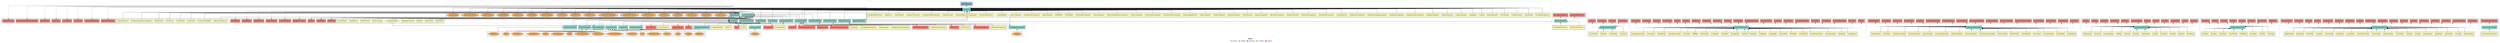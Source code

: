 digraph dependencies { node [shape="rect", style="filled", colorscheme=set312]; ranksep=0.4; compound=false; remincross=true; splines=true; splines=ortho; rankdir=LR; rankdir=TB; rankdir=BT; label=<<table BORDER="0"> <tr> <td colspan="5" align="center"><b>Legend</b></td> </tr> <tr> <td> <table BORDER="0"> <tr> <td bgcolor="#ffffb3" width="20"></td> <td>  Declarations</td> </tr> </table> </td> <td> <table BORDER="0"> <tr> <td bgcolor="#8dd3c7" width="20"></td> <td>  Module</td> </tr> </table> </td> <td> <table BORDER="0"> <tr> <td bgcolor="#80b1d3" width="20"></td> <td>  Bootstrap</td> </tr> </table> </td> <td> <table BORDER="0"> <tr> <td bgcolor="#fdb462" width="20"></td> <td>  Providers</td> </tr> </table> </td> <td> <table BORDER="0"> <tr> <td bgcolor="#fb8072" width="20"></td> <td>  Exports</td> </tr> </table> </td> </tr></table>>; ratio=compress; fontname="sans-serif";  subgraph "cluster_AppModule" { label=""; style="dotted";node [shape="folder", fillcolor=1]; subgraph cluster_AppModule_declarations { style="solid";node [style="filled", shape="rect"]; node [fillcolor=2]; "AddMailbox"; node [fillcolor=2]; "AppComponent"; node [fillcolor=2]; "AutoReplyTabComponent"; node [fillcolor=2]; "BusyComponent"; node [fillcolor=2]; "CannedReplies"; node [fillcolor=2]; "ClickOutsideDirective"; node [fillcolor=2]; "CompanyAPI"; node [fillcolor=2]; "CompanyBilling"; node [fillcolor=2]; "CompanyGroups"; node [fillcolor=2]; "CompanyProfileComponent"; node [fillcolor=2]; "CompanyUsersActive"; node [fillcolor=2]; "CoreComment"; node [fillcolor=2]; "DeleteUser"; node [fillcolor=2]; "EmailForgetPassword"; node [fillcolor=2]; "ErrorPageComponent"; node [fillcolor=2]; "ErrorsPopup"; node [fillcolor=2]; "ForgetPassword"; node [fillcolor=2]; "HourSettings"; node [fillcolor=2]; "IndexComponent"; node [fillcolor=2]; "Loading"; node [fillcolor=2]; "LoginAgent"; node [fillcolor=2]; "LoginComponent"; node [fillcolor=2]; "LogoutComponent"; node [fillcolor=2]; "MailboxComponent"; node [fillcolor=2]; "MailboxSettingsComponent"; node [fillcolor=2]; "MainFooterComponent"; node [fillcolor=2]; "MainHeaderLoggedComponent"; node [fillcolor=2]; "NotificationsComponent"; node [fillcolor=2]; "NumberedCycle"; node [fillcolor=2]; "ParentLabelsComponent"; node [fillcolor=2]; "PreferencesComponent"; node [fillcolor=2]; "RandomColorsPipe"; node [fillcolor=2]; "ReCaptchaComponent"; node [fillcolor=2]; "RegisterComponent"; node [fillcolor=2]; "ResetPassword"; node [fillcolor=2]; "SettingsComponent"; node [fillcolor=2]; "SocketComponent"; node [fillcolor=2]; "StepsComponent"; node [fillcolor=2]; "StopScrollingDirective"; node [fillcolor=2]; "TicketIndividualComponent"; node [fillcolor=2]; "TicketsChildsComponent"; node [fillcolor=2]; "TicketsComponent"; node [fillcolor=2]; "TicketsGlobalRequestsComponent"; node [fillcolor=2]; "UsersComponent"; node [fillcolor=2]; "UsersProfileComponent"; node [fillcolor=2]; "VerifyPopup"; }  "AddMailbox" -> "AppModule" [style="solid", lhead="cluster_AppModule" ltail="cluster_AppModule_declarations"]; subgraph "cluster_AppModule_AddMailbox_providers" { style="solid";  }  "AppComponent" -> "AppModule" [style="solid", lhead="cluster_AppModule" ltail="cluster_AppModule_declarations"]; subgraph "cluster_AppModule_AppComponent_providers" { style="solid";  }  "AutoReplyTabComponent" -> "AppModule" [style="solid", lhead="cluster_AppModule" ltail="cluster_AppModule_declarations"]; subgraph "cluster_AppModule_AutoReplyTabComponent_providers" { style="solid";  }  "BusyComponent" -> "AppModule" [style="solid", lhead="cluster_AppModule" ltail="cluster_AppModule_declarations"]; subgraph "cluster_AppModule_BusyComponent_providers" { style="solid";  }  "CannedReplies" -> "AppModule" [style="solid", lhead="cluster_AppModule" ltail="cluster_AppModule_declarations"]; subgraph "cluster_AppModule_CannedReplies_providers" { style="solid";  }  "ClickOutsideDirective" -> "AppModule" [style="solid", lhead="cluster_AppModule" ltail="cluster_AppModule_declarations"]; subgraph "cluster_AppModule_ClickOutsideDirective_providers" { style="solid";  }  "CompanyAPI" -> "AppModule" [style="solid", lhead="cluster_AppModule" ltail="cluster_AppModule_declarations"]; subgraph "cluster_AppModule_CompanyAPI_providers" { style="solid";  }  "CompanyBilling" -> "AppModule" [style="solid", lhead="cluster_AppModule" ltail="cluster_AppModule_declarations"]; subgraph "cluster_AppModule_CompanyBilling_providers" { style="solid";  }  "CompanyGroups" -> "AppModule" [style="solid", lhead="cluster_AppModule" ltail="cluster_AppModule_declarations"]; subgraph "cluster_AppModule_CompanyGroups_providers" { style="solid";  }  "CompanyProfileComponent" -> "AppModule" [style="solid", lhead="cluster_AppModule" ltail="cluster_AppModule_declarations"]; subgraph "cluster_AppModule_CompanyProfileComponent_providers" { style="solid";  }  "CompanyUsersActive" -> "AppModule" [style="solid", lhead="cluster_AppModule" ltail="cluster_AppModule_declarations"]; subgraph "cluster_AppModule_CompanyUsersActive_providers" { style="solid";  }  "CoreComment" -> "AppModule" [style="solid", lhead="cluster_AppModule" ltail="cluster_AppModule_declarations"]; subgraph "cluster_AppModule_CoreComment_providers" { style="solid";  }  "DeleteUser" -> "AppModule" [style="solid", lhead="cluster_AppModule" ltail="cluster_AppModule_declarations"]; subgraph "cluster_AppModule_DeleteUser_providers" { style="solid";  }  "EmailForgetPassword" -> "AppModule" [style="solid", lhead="cluster_AppModule" ltail="cluster_AppModule_declarations"]; subgraph "cluster_AppModule_EmailForgetPassword_providers" { style="solid";  }  "ErrorPageComponent" -> "AppModule" [style="solid", lhead="cluster_AppModule" ltail="cluster_AppModule_declarations"]; subgraph "cluster_AppModule_ErrorPageComponent_providers" { style="solid";  }  "ErrorsPopup" -> "AppModule" [style="solid", lhead="cluster_AppModule" ltail="cluster_AppModule_declarations"]; subgraph "cluster_AppModule_ErrorsPopup_providers" { style="solid";  }  "ForgetPassword" -> "AppModule" [style="solid", lhead="cluster_AppModule" ltail="cluster_AppModule_declarations"]; subgraph "cluster_AppModule_ForgetPassword_providers" { style="solid";  }  "HourSettings" -> "AppModule" [style="solid", lhead="cluster_AppModule" ltail="cluster_AppModule_declarations"]; subgraph "cluster_AppModule_HourSettings_providers" { style="solid";  }  "IndexComponent" -> "AppModule" [style="solid", lhead="cluster_AppModule" ltail="cluster_AppModule_declarations"]; subgraph "cluster_AppModule_IndexComponent_providers" { style="solid";  }  "Loading" -> "AppModule" [style="solid", lhead="cluster_AppModule" ltail="cluster_AppModule_declarations"]; subgraph "cluster_AppModule_Loading_providers" { style="solid";  }  "LoginAgent" -> "AppModule" [style="solid", lhead="cluster_AppModule" ltail="cluster_AppModule_declarations"]; subgraph "cluster_AppModule_LoginAgent_providers" { style="solid";  }  "LoginComponent" -> "AppModule" [style="solid", lhead="cluster_AppModule" ltail="cluster_AppModule_declarations"]; subgraph "cluster_AppModule_LoginComponent_providers" { style="solid";  }  "LogoutComponent" -> "AppModule" [style="solid", lhead="cluster_AppModule" ltail="cluster_AppModule_declarations"]; subgraph "cluster_AppModule_LogoutComponent_providers" { style="solid";  }  "MailboxComponent" -> "AppModule" [style="solid", lhead="cluster_AppModule" ltail="cluster_AppModule_declarations"]; subgraph "cluster_AppModule_MailboxComponent_providers" { style="solid";  }  "MailboxSettingsComponent" -> "AppModule" [style="solid", lhead="cluster_AppModule" ltail="cluster_AppModule_declarations"]; subgraph "cluster_AppModule_MailboxSettingsComponent_providers" { style="solid";  }  "MainFooterComponent" -> "AppModule" [style="solid", lhead="cluster_AppModule" ltail="cluster_AppModule_declarations"]; subgraph "cluster_AppModule_MainFooterComponent_providers" { style="solid";  }  "MainHeaderLoggedComponent" -> "AppModule" [style="solid", lhead="cluster_AppModule" ltail="cluster_AppModule_declarations"]; subgraph "cluster_AppModule_MainHeaderLoggedComponent_providers" { style="solid";  }  "NotificationsComponent" -> "AppModule" [style="solid", lhead="cluster_AppModule" ltail="cluster_AppModule_declarations"]; subgraph "cluster_AppModule_NotificationsComponent_providers" { style="solid";  }  "NumberedCycle" -> "AppModule" [style="solid", lhead="cluster_AppModule" ltail="cluster_AppModule_declarations"]; subgraph "cluster_AppModule_NumberedCycle_providers" { style="solid";  }  "ParentLabelsComponent" -> "AppModule" [style="solid", lhead="cluster_AppModule" ltail="cluster_AppModule_declarations"]; subgraph "cluster_AppModule_ParentLabelsComponent_providers" { style="solid";  }  "PreferencesComponent" -> "AppModule" [style="solid", lhead="cluster_AppModule" ltail="cluster_AppModule_declarations"]; subgraph "cluster_AppModule_PreferencesComponent_providers" { style="solid";  }  "RandomColorsPipe" -> "AppModule" [style="solid", lhead="cluster_AppModule" ltail="cluster_AppModule_declarations"]; subgraph "cluster_AppModule_RandomColorsPipe_providers" { style="solid";  }  "ReCaptchaComponent" -> "AppModule" [style="solid", lhead="cluster_AppModule" ltail="cluster_AppModule_declarations"]; subgraph "cluster_AppModule_ReCaptchaComponent_providers" { style="solid";  }  "RegisterComponent" -> "AppModule" [style="solid", lhead="cluster_AppModule" ltail="cluster_AppModule_declarations"]; subgraph "cluster_AppModule_RegisterComponent_providers" { style="solid";  }  "ResetPassword" -> "AppModule" [style="solid", lhead="cluster_AppModule" ltail="cluster_AppModule_declarations"]; subgraph "cluster_AppModule_ResetPassword_providers" { style="solid";  }  "SettingsComponent" -> "AppModule" [style="solid", lhead="cluster_AppModule" ltail="cluster_AppModule_declarations"]; subgraph "cluster_AppModule_SettingsComponent_providers" { style="solid";  }  "SocketComponent" -> "AppModule" [style="solid", lhead="cluster_AppModule" ltail="cluster_AppModule_declarations"]; subgraph "cluster_AppModule_SocketComponent_providers" { style="solid";  }  "StepsComponent" -> "AppModule" [style="solid", lhead="cluster_AppModule" ltail="cluster_AppModule_declarations"]; subgraph "cluster_AppModule_StepsComponent_providers" { style="solid";  }  "StopScrollingDirective" -> "AppModule" [style="solid", lhead="cluster_AppModule" ltail="cluster_AppModule_declarations"]; subgraph "cluster_AppModule_StopScrollingDirective_providers" { style="solid";  }  "TicketIndividualComponent" -> "AppModule" [style="solid", lhead="cluster_AppModule" ltail="cluster_AppModule_declarations"]; subgraph "cluster_AppModule_TicketIndividualComponent_providers" { style="solid";  }  "TicketsChildsComponent" -> "AppModule" [style="solid", lhead="cluster_AppModule" ltail="cluster_AppModule_declarations"]; subgraph "cluster_AppModule_TicketsChildsComponent_providers" { style="solid";  }  "TicketsComponent" -> "AppModule" [style="solid", lhead="cluster_AppModule" ltail="cluster_AppModule_declarations"]; subgraph "cluster_AppModule_TicketsComponent_providers" { style="solid";  }  "TicketsGlobalRequestsComponent" -> "AppModule" [style="solid", lhead="cluster_AppModule" ltail="cluster_AppModule_declarations"]; subgraph "cluster_AppModule_TicketsGlobalRequestsComponent_providers" { style="solid";  }  "UsersComponent" -> "AppModule" [style="solid", lhead="cluster_AppModule" ltail="cluster_AppModule_declarations"]; subgraph "cluster_AppModule_UsersComponent_providers" { style="solid";  }  "UsersProfileComponent" -> "AppModule" [style="solid", lhead="cluster_AppModule" ltail="cluster_AppModule_declarations"]; subgraph "cluster_AppModule_UsersProfileComponent_providers" { style="solid";  }  "VerifyPopup" -> "AppModule" [style="solid", lhead="cluster_AppModule" ltail="cluster_AppModule_declarations"]; subgraph "cluster_AppModule_VerifyPopup_providers" { style="solid";  }    subgraph cluster_AppModule_imports { style="solid"; node [style="filled", fillcolor=1, shape="rect"];    "AppRoutingModule" [label="AppRoutingModule", shape="folder"];    "ChangeLabelModule" [label="ChangeLabelModule", shape="folder"];    "DropdownModule" [label="DropdownModule", shape="folder"];    "DropdownModule" [label="DropdownModule", shape="folder"];    "DtoModule" [label="DtoModule", shape="folder"];    "IndividualModule" [label="IndividualModule", shape="folder"];    "ModalsModule" [label="ModalsModule", shape="folder"];    "MultiSelectModule" [label="MultiSelectModule", shape="folder"];    "NKDatetimeModule" [label="NKDatetimeModule", shape="folder"];    "PaginationModule" [label="PaginationModule", shape="folder"];    "SearchTicketsModule" [label="SearchTicketsModule", shape="folder"];    "SidebarModule" [label="SidebarModule", shape="folder"];    "ToastrModule" [label="ToastrModule", shape="folder"];   }    "AppRoutingModule" -> "AppModule" [lhead="cluster_AppModule", ltail="cluster_AppModule_imports"];    "ChangeLabelModule" -> "AppModule" [lhead="cluster_AppModule", ltail="cluster_AppModule_imports"];    "DropdownModule" -> "AppModule" [lhead="cluster_AppModule", ltail="cluster_AppModule_imports"];    "DropdownModule" -> "AppModule" [lhead="cluster_AppModule", ltail="cluster_AppModule_imports"];    "DtoModule" -> "AppModule" [lhead="cluster_AppModule", ltail="cluster_AppModule_imports"];    "IndividualModule" -> "AppModule" [lhead="cluster_AppModule", ltail="cluster_AppModule_imports"];    "ModalsModule" -> "AppModule" [lhead="cluster_AppModule", ltail="cluster_AppModule_imports"];    "MultiSelectModule" -> "AppModule" [lhead="cluster_AppModule", ltail="cluster_AppModule_imports"];    "NKDatetimeModule" -> "AppModule" [lhead="cluster_AppModule", ltail="cluster_AppModule_imports"];    "PaginationModule" -> "AppModule" [lhead="cluster_AppModule", ltail="cluster_AppModule_imports"];    "SearchTicketsModule" -> "AppModule" [lhead="cluster_AppModule", ltail="cluster_AppModule_imports"];    "SidebarModule" -> "AppModule" [lhead="cluster_AppModule", ltail="cluster_AppModule_imports"];    "ToastrModule" -> "AppModule" [lhead="cluster_AppModule", ltail="cluster_AppModule_imports"];     subgraph cluster_AppModule_exports { style="solid";node [style="filled", fillcolor=4, shape="rect"];}    subgraph cluster_AppModule_bootstrap { style="solid"; node [style="filled", fillcolor=5, shape="rect"];  "AppComponent " [label="AppComponent ", shape="rect"]  }  "AppModule" -> "AppComponent " [style="dotted", lhead="cluster_AppModule_bootstrap" ltail="cluster_AppModule"];    subgraph cluster_AppModule_providers { style="solid"; node [style="filled", fillcolor=6, shape="rect"];    "CannedrepliesService" [label="CannedrepliesService", shape="oval"];    "CompanyStorageModel" [label="CompanyStorageModel", shape="oval"];    "CookieService" [label="CookieService", shape="oval"];    "DraftService" [label="DraftService", shape="oval"];    "ErrorService" [label="ErrorService", shape="oval"];    "InboxDataModel" [label="InboxDataModel", shape="oval"];    "LabelsModel" [label="LabelsModel", shape="oval"];    "LabelsService" [label="LabelsService", shape="oval"];    "MailBoxModel" [label="MailBoxModel", shape="oval"];    "MailBoxService" [label="MailBoxService", shape="oval"];    "NotificationsService" [label="NotificationsService", shape="oval"];    "SidebarModel" [label="SidebarModel", shape="oval"];    "SocketService" [label="SocketService", shape="oval"];    "TicketsModel" [label="TicketsModel", shape="oval"];    "TicketsService" [label="TicketsService", shape="oval"];    "UsersModel" [label="UsersModel", shape="oval"];    "UsersService" [label="UsersService", shape="oval"];    "ValidationService" [label="ValidationService", shape="oval"];   }    "CannedrepliesService" -> "AppModule" [lhead="cluster_AppModule", ltail="cluster_AppModule_providers"];    "CompanyStorageModel" -> "AppModule" [lhead="cluster_AppModule", ltail="cluster_AppModule_providers"];    "CookieService" -> "AppModule" [lhead="cluster_AppModule", ltail="cluster_AppModule_providers"];    "DraftService" -> "AppModule" [lhead="cluster_AppModule", ltail="cluster_AppModule_providers"];    "ErrorService" -> "AppModule" [lhead="cluster_AppModule", ltail="cluster_AppModule_providers"];    "InboxDataModel" -> "AppModule" [lhead="cluster_AppModule", ltail="cluster_AppModule_providers"];    "LabelsModel" -> "AppModule" [lhead="cluster_AppModule", ltail="cluster_AppModule_providers"];    "LabelsService" -> "AppModule" [lhead="cluster_AppModule", ltail="cluster_AppModule_providers"];    "MailBoxModel" -> "AppModule" [lhead="cluster_AppModule", ltail="cluster_AppModule_providers"];    "MailBoxService" -> "AppModule" [lhead="cluster_AppModule", ltail="cluster_AppModule_providers"];    "NotificationsService" -> "AppModule" [lhead="cluster_AppModule", ltail="cluster_AppModule_providers"];    "SidebarModel" -> "AppModule" [lhead="cluster_AppModule", ltail="cluster_AppModule_providers"];    "SocketService" -> "AppModule" [lhead="cluster_AppModule", ltail="cluster_AppModule_providers"];    "TicketsModel" -> "AppModule" [lhead="cluster_AppModule", ltail="cluster_AppModule_providers"];    "TicketsService" -> "AppModule" [lhead="cluster_AppModule", ltail="cluster_AppModule_providers"];    "UsersModel" -> "AppModule" [lhead="cluster_AppModule", ltail="cluster_AppModule_providers"];    "UsersService" -> "AppModule" [lhead="cluster_AppModule", ltail="cluster_AppModule_providers"];    "ValidationService" -> "AppModule" [lhead="cluster_AppModule", ltail="cluster_AppModule_providers"];     }  subgraph "cluster_AppRoutingModule" { label=""; style="dotted";node [shape="folder", fillcolor=1]; subgraph cluster_AppRoutingModule_declarations { style="solid";node [style="filled", shape="rect"]; }    subgraph cluster_AppRoutingModule_imports { style="solid"; node [style="filled", fillcolor=1, shape="rect"];   }     subgraph cluster_AppRoutingModule_exports { style="solid";node [style="filled", fillcolor=4, shape="rect"];}    subgraph cluster_AppRoutingModule_bootstrap { style="solid"; node [style="filled", fillcolor=5, shape="rect"];  }    subgraph cluster_AppRoutingModule_providers { style="solid"; node [style="filled", fillcolor=6, shape="rect"];   }     }  subgraph "cluster_ApplicationPipesModule" { label=""; style="dotted";node [shape="folder", fillcolor=1]; subgraph cluster_ApplicationPipesModule_declarations { style="solid";node [style="filled", shape="rect"]; node [fillcolor=2]; "CircleLetters"; node [fillcolor=2]; "CutString"; node [fillcolor=2]; "SanitizePipe"; node [fillcolor=2]; "TimePipe"; }  "CircleLetters" -> "ApplicationPipesModule" [style="solid", lhead="cluster_ApplicationPipesModule" ltail="cluster_ApplicationPipesModule_declarations"]; subgraph "cluster_ApplicationPipesModule_CircleLetters_providers" { style="solid";  }  "CutString" -> "ApplicationPipesModule" [style="solid", lhead="cluster_ApplicationPipesModule" ltail="cluster_ApplicationPipesModule_declarations"]; subgraph "cluster_ApplicationPipesModule_CutString_providers" { style="solid";  }  "SanitizePipe" -> "ApplicationPipesModule" [style="solid", lhead="cluster_ApplicationPipesModule" ltail="cluster_ApplicationPipesModule_declarations"]; subgraph "cluster_ApplicationPipesModule_SanitizePipe_providers" { style="solid";  }  "TimePipe" -> "ApplicationPipesModule" [style="solid", lhead="cluster_ApplicationPipesModule" ltail="cluster_ApplicationPipesModule_declarations"]; subgraph "cluster_ApplicationPipesModule_TimePipe_providers" { style="solid";  }    subgraph cluster_ApplicationPipesModule_imports { style="solid"; node [style="filled", fillcolor=1, shape="rect"];   }     subgraph cluster_ApplicationPipesModule_exports { style="solid";node [style="filled", fillcolor=4, shape="rect"];"CircleLetters " [label="CircleLetters ", shape="rect"]"CutString " [label="CutString ", shape="rect"]"SanitizePipe " [label="SanitizePipe ", shape="rect"]"TimePipe " [label="TimePipe ", shape="rect"]}  "ApplicationPipesModule" -> "CircleLetters " [style="dashed", ltail="cluster_ApplicationPipesModule" lhead="cluster_ApplicationPipesModule_exports"];  "ApplicationPipesModule" -> "CutString " [style="dashed", ltail="cluster_ApplicationPipesModule" lhead="cluster_ApplicationPipesModule_exports"];  "ApplicationPipesModule" -> "SanitizePipe " [style="dashed", ltail="cluster_ApplicationPipesModule" lhead="cluster_ApplicationPipesModule_exports"];  "ApplicationPipesModule" -> "TimePipe " [style="dashed", ltail="cluster_ApplicationPipesModule" lhead="cluster_ApplicationPipesModule_exports"];    subgraph cluster_ApplicationPipesModule_bootstrap { style="solid"; node [style="filled", fillcolor=5, shape="rect"];  }    subgraph cluster_ApplicationPipesModule_providers { style="solid"; node [style="filled", fillcolor=6, shape="rect"];   }     }  subgraph "cluster_CannedReplyDtoModule" { label=""; style="dotted";node [shape="folder", fillcolor=1]; subgraph cluster_CannedReplyDtoModule_declarations { style="solid";node [style="filled", shape="rect"]; }    subgraph cluster_CannedReplyDtoModule_imports { style="solid"; node [style="filled", fillcolor=1, shape="rect"];   }     subgraph cluster_CannedReplyDtoModule_exports { style="solid";node [style="filled", fillcolor=4, shape="rect"];}    subgraph cluster_CannedReplyDtoModule_bootstrap { style="solid"; node [style="filled", fillcolor=5, shape="rect"];  }    subgraph cluster_CannedReplyDtoModule_providers { style="solid"; node [style="filled", fillcolor=6, shape="rect"];    "CannedReplies" [label="CannedReplies", shape="oval"];    "Categorys" [label="Categorys", shape="oval"];   }    "CannedReplies" -> "CannedReplyDtoModule" [lhead="cluster_CannedReplyDtoModule", ltail="cluster_CannedReplyDtoModule_providers"];    "Categorys" -> "CannedReplyDtoModule" [lhead="cluster_CannedReplyDtoModule", ltail="cluster_CannedReplyDtoModule_providers"];     }  subgraph "cluster_ChangeLabelModule" { label=""; style="dotted";node [shape="folder", fillcolor=1]; subgraph cluster_ChangeLabelModule_declarations { style="solid";node [style="filled", shape="rect"]; node [fillcolor=2]; "ChangeLabel"; }  "ChangeLabel" -> "ChangeLabelModule" [style="solid", lhead="cluster_ChangeLabelModule" ltail="cluster_ChangeLabelModule_declarations"]; subgraph "cluster_ChangeLabelModule_ChangeLabel_providers" { style="solid";  }    subgraph cluster_ChangeLabelModule_imports { style="solid"; node [style="filled", fillcolor=1, shape="rect"];   }     subgraph cluster_ChangeLabelModule_exports { style="solid";node [style="filled", fillcolor=4, shape="rect"];"ChangeLabel " [label="ChangeLabel ", shape="rect"]}  "ChangeLabelModule" -> "ChangeLabel " [style="dashed", ltail="cluster_ChangeLabelModule" lhead="cluster_ChangeLabelModule_exports"];    subgraph cluster_ChangeLabelModule_bootstrap { style="solid"; node [style="filled", fillcolor=5, shape="rect"];  }    subgraph cluster_ChangeLabelModule_providers { style="solid"; node [style="filled", fillcolor=6, shape="rect"];   }     }  subgraph "cluster_CompanyModule" { label=""; style="dotted";node [shape="folder", fillcolor=1]; subgraph cluster_CompanyModule_declarations { style="solid";node [style="filled", shape="rect"]; }    subgraph cluster_CompanyModule_imports { style="solid"; node [style="filled", fillcolor=1, shape="rect"];   }     subgraph cluster_CompanyModule_exports { style="solid";node [style="filled", fillcolor=4, shape="rect"];}    subgraph cluster_CompanyModule_bootstrap { style="solid"; node [style="filled", fillcolor=5, shape="rect"];  }    subgraph cluster_CompanyModule_providers { style="solid"; node [style="filled", fillcolor=6, shape="rect"];    "Company" [label="Company", shape="oval"];   }    "Company" -> "CompanyModule" [lhead="cluster_CompanyModule", ltail="cluster_CompanyModule_providers"];     }  subgraph "cluster_DirectivesModule" { label=""; style="dotted";node [shape="folder", fillcolor=1]; subgraph cluster_DirectivesModule_declarations { style="solid";node [style="filled", shape="rect"]; node [fillcolor=2]; "CloseModalsDirective"; node [fillcolor=2]; "ShowElipsisDirective"; }  "CloseModalsDirective" -> "DirectivesModule" [style="solid", lhead="cluster_DirectivesModule" ltail="cluster_DirectivesModule_declarations"]; subgraph "cluster_DirectivesModule_CloseModalsDirective_providers" { style="solid";  }  "ShowElipsisDirective" -> "DirectivesModule" [style="solid", lhead="cluster_DirectivesModule" ltail="cluster_DirectivesModule_declarations"]; subgraph "cluster_DirectivesModule_ShowElipsisDirective_providers" { style="solid";  }    subgraph cluster_DirectivesModule_imports { style="solid"; node [style="filled", fillcolor=1, shape="rect"];   }     subgraph cluster_DirectivesModule_exports { style="solid";node [style="filled", fillcolor=4, shape="rect"];"CloseModalsDirective " [label="CloseModalsDirective ", shape="rect"]"ShowElipsisDirective " [label="ShowElipsisDirective ", shape="rect"]}  "DirectivesModule" -> "CloseModalsDirective " [style="dashed", ltail="cluster_DirectivesModule" lhead="cluster_DirectivesModule_exports"];  "DirectivesModule" -> "ShowElipsisDirective " [style="dashed", ltail="cluster_DirectivesModule" lhead="cluster_DirectivesModule_exports"];    subgraph cluster_DirectivesModule_bootstrap { style="solid"; node [style="filled", fillcolor=5, shape="rect"];  }    subgraph cluster_DirectivesModule_providers { style="solid"; node [style="filled", fillcolor=6, shape="rect"];   }     }  subgraph "cluster_DropdownModule" { label=""; style="dotted";node [shape="folder", fillcolor=1]; subgraph cluster_DropdownModule_declarations { style="solid";node [style="filled", shape="rect"]; node [fillcolor=2]; "CannedRepliesDropdown"; node [fillcolor=2]; "Dropdown"; node [fillcolor=2]; "DropdownNotClosableZone"; node [fillcolor=2]; "DropdownOpen"; }  "CannedRepliesDropdown" -> "DropdownModule" [style="solid", lhead="cluster_DropdownModule" ltail="cluster_DropdownModule_declarations"]; subgraph "cluster_DropdownModule_CannedRepliesDropdown_providers" { style="solid";  }  "Dropdown" -> "DropdownModule" [style="solid", lhead="cluster_DropdownModule" ltail="cluster_DropdownModule_declarations"]; subgraph "cluster_DropdownModule_Dropdown_providers" { style="solid";  }  "DropdownNotClosableZone" -> "DropdownModule" [style="solid", lhead="cluster_DropdownModule" ltail="cluster_DropdownModule_declarations"]; subgraph "cluster_DropdownModule_DropdownNotClosableZone_providers" { style="solid";  }  "DropdownOpen" -> "DropdownModule" [style="solid", lhead="cluster_DropdownModule" ltail="cluster_DropdownModule_declarations"]; subgraph "cluster_DropdownModule_DropdownOpen_providers" { style="solid";  }    subgraph cluster_DropdownModule_imports { style="solid"; node [style="filled", fillcolor=1, shape="rect"];   }     subgraph cluster_DropdownModule_exports { style="solid";node [style="filled", fillcolor=4, shape="rect"];"CannedRepliesDropdown " [label="CannedRepliesDropdown ", shape="rect"]"Dropdown " [label="Dropdown ", shape="rect"]"DropdownNotClosableZone " [label="DropdownNotClosableZone ", shape="rect"]"DropdownOpen " [label="DropdownOpen ", shape="rect"]}  "DropdownModule" -> "CannedRepliesDropdown " [style="dashed", ltail="cluster_DropdownModule" lhead="cluster_DropdownModule_exports"];  "DropdownModule" -> "Dropdown " [style="dashed", ltail="cluster_DropdownModule" lhead="cluster_DropdownModule_exports"];  "DropdownModule" -> "DropdownNotClosableZone " [style="dashed", ltail="cluster_DropdownModule" lhead="cluster_DropdownModule_exports"];  "DropdownModule" -> "DropdownOpen " [style="dashed", ltail="cluster_DropdownModule" lhead="cluster_DropdownModule_exports"];    subgraph cluster_DropdownModule_bootstrap { style="solid"; node [style="filled", fillcolor=5, shape="rect"];  }    subgraph cluster_DropdownModule_providers { style="solid"; node [style="filled", fillcolor=6, shape="rect"];   }     }  subgraph "cluster_DtoModule" { label=""; style="dotted";node [shape="folder", fillcolor=1]; subgraph cluster_DtoModule_declarations { style="solid";node [style="filled", shape="rect"]; }    subgraph cluster_DtoModule_imports { style="solid"; node [style="filled", fillcolor=1, shape="rect"];    "CannedReplyDtoModule" [label="CannedReplyDtoModule", shape="folder"];    "CompanyModule" [label="CompanyModule", shape="folder"];    "LabelModule" [label="LabelModule", shape="folder"];    "MailboxDtoModule" [label="MailboxDtoModule", shape="folder"];    "NotificationModule" [label="NotificationModule", shape="folder"];    "StatusDtoModule" [label="StatusDtoModule", shape="folder"];    "TicketDtoModule" [label="TicketDtoModule", shape="folder"];    "UserDtoModule" [label="UserDtoModule", shape="folder"];   }    "CannedReplyDtoModule" -> "DtoModule" [lhead="cluster_DtoModule", ltail="cluster_DtoModule_imports"];    "CompanyModule" -> "DtoModule" [lhead="cluster_DtoModule", ltail="cluster_DtoModule_imports"];    "LabelModule" -> "DtoModule" [lhead="cluster_DtoModule", ltail="cluster_DtoModule_imports"];    "MailboxDtoModule" -> "DtoModule" [lhead="cluster_DtoModule", ltail="cluster_DtoModule_imports"];    "NotificationModule" -> "DtoModule" [lhead="cluster_DtoModule", ltail="cluster_DtoModule_imports"];    "StatusDtoModule" -> "DtoModule" [lhead="cluster_DtoModule", ltail="cluster_DtoModule_imports"];    "TicketDtoModule" -> "DtoModule" [lhead="cluster_DtoModule", ltail="cluster_DtoModule_imports"];    "UserDtoModule" -> "DtoModule" [lhead="cluster_DtoModule", ltail="cluster_DtoModule_imports"];     subgraph cluster_DtoModule_exports { style="solid";node [style="filled", fillcolor=4, shape="rect"];}    subgraph cluster_DtoModule_bootstrap { style="solid"; node [style="filled", fillcolor=5, shape="rect"];  }    subgraph cluster_DtoModule_providers { style="solid"; node [style="filled", fillcolor=6, shape="rect"];   }     }  subgraph "cluster_IndividualModule" { label=""; style="dotted";node [shape="folder", fillcolor=1]; subgraph cluster_IndividualModule_declarations { style="solid";node [style="filled", shape="rect"]; node [fillcolor=2]; "AddForward"; node [fillcolor=2]; "AddNote"; node [fillcolor=2]; "AddReplyComment"; node [fillcolor=2]; "CustomerTickets"; node [fillcolor=2]; "TicketComment"; node [fillcolor=2]; "TicketForward"; node [fillcolor=2]; "TicketHistory"; node [fillcolor=2]; "TicketMerge"; node [fillcolor=2]; "TicketNote"; }  "AddForward" -> "IndividualModule" [style="solid", lhead="cluster_IndividualModule" ltail="cluster_IndividualModule_declarations"]; subgraph "cluster_IndividualModule_AddForward_providers" { style="solid";  }  "AddNote" -> "IndividualModule" [style="solid", lhead="cluster_IndividualModule" ltail="cluster_IndividualModule_declarations"]; subgraph "cluster_IndividualModule_AddNote_providers" { style="solid";  }  "AddReplyComment" -> "IndividualModule" [style="solid", lhead="cluster_IndividualModule" ltail="cluster_IndividualModule_declarations"]; subgraph "cluster_IndividualModule_AddReplyComment_providers" { style="solid";  }  "CustomerTickets" -> "IndividualModule" [style="solid", lhead="cluster_IndividualModule" ltail="cluster_IndividualModule_declarations"]; subgraph "cluster_IndividualModule_CustomerTickets_providers" { style="solid";  }  "TicketComment" -> "IndividualModule" [style="solid", lhead="cluster_IndividualModule" ltail="cluster_IndividualModule_declarations"]; subgraph "cluster_IndividualModule_TicketComment_providers" { style="solid";  }  "TicketForward" -> "IndividualModule" [style="solid", lhead="cluster_IndividualModule" ltail="cluster_IndividualModule_declarations"]; subgraph "cluster_IndividualModule_TicketForward_providers" { style="solid";  }  "TicketHistory" -> "IndividualModule" [style="solid", lhead="cluster_IndividualModule" ltail="cluster_IndividualModule_declarations"]; subgraph "cluster_IndividualModule_TicketHistory_providers" { style="solid";  }  "TicketMerge" -> "IndividualModule" [style="solid", lhead="cluster_IndividualModule" ltail="cluster_IndividualModule_declarations"]; subgraph "cluster_IndividualModule_TicketMerge_providers" { style="solid";  }  "TicketNote" -> "IndividualModule" [style="solid", lhead="cluster_IndividualModule" ltail="cluster_IndividualModule_declarations"]; subgraph "cluster_IndividualModule_TicketNote_providers" { style="solid";  }    subgraph cluster_IndividualModule_imports { style="solid"; node [style="filled", fillcolor=1, shape="rect"];    "ChangeLabelModule" [label="ChangeLabelModule", shape="folder"];    "DropdownModule" [label="DropdownModule", shape="folder"];    "MultiSelectModule" [label="MultiSelectModule", shape="folder"];   }    "ChangeLabelModule" -> "IndividualModule" [lhead="cluster_IndividualModule", ltail="cluster_IndividualModule_imports"];    "DropdownModule" -> "IndividualModule" [lhead="cluster_IndividualModule", ltail="cluster_IndividualModule_imports"];    "MultiSelectModule" -> "IndividualModule" [lhead="cluster_IndividualModule", ltail="cluster_IndividualModule_imports"];     subgraph cluster_IndividualModule_exports { style="solid";node [style="filled", fillcolor=4, shape="rect"];"AddForward " [label="AddForward ", shape="rect"]"AddNote " [label="AddNote ", shape="rect"]"AddReplyComment " [label="AddReplyComment ", shape="rect"]"CustomerTickets " [label="CustomerTickets ", shape="rect"]"TicketComment " [label="TicketComment ", shape="rect"]"TicketForward " [label="TicketForward ", shape="rect"]"TicketHistory " [label="TicketHistory ", shape="rect"]"TicketMerge " [label="TicketMerge ", shape="rect"]"TicketNote " [label="TicketNote ", shape="rect"]}  "IndividualModule" -> "AddForward " [style="dashed", ltail="cluster_IndividualModule" lhead="cluster_IndividualModule_exports"];  "IndividualModule" -> "AddNote " [style="dashed", ltail="cluster_IndividualModule" lhead="cluster_IndividualModule_exports"];  "IndividualModule" -> "AddReplyComment " [style="dashed", ltail="cluster_IndividualModule" lhead="cluster_IndividualModule_exports"];  "IndividualModule" -> "CustomerTickets " [style="dashed", ltail="cluster_IndividualModule" lhead="cluster_IndividualModule_exports"];  "IndividualModule" -> "TicketComment " [style="dashed", ltail="cluster_IndividualModule" lhead="cluster_IndividualModule_exports"];  "IndividualModule" -> "TicketForward " [style="dashed", ltail="cluster_IndividualModule" lhead="cluster_IndividualModule_exports"];  "IndividualModule" -> "TicketHistory " [style="dashed", ltail="cluster_IndividualModule" lhead="cluster_IndividualModule_exports"];  "IndividualModule" -> "TicketMerge " [style="dashed", ltail="cluster_IndividualModule" lhead="cluster_IndividualModule_exports"];  "IndividualModule" -> "TicketNote " [style="dashed", ltail="cluster_IndividualModule" lhead="cluster_IndividualModule_exports"];    subgraph cluster_IndividualModule_bootstrap { style="solid"; node [style="filled", fillcolor=5, shape="rect"];  }    subgraph cluster_IndividualModule_providers { style="solid"; node [style="filled", fillcolor=6, shape="rect"];   }     }  subgraph "cluster_IndividualRoutingModule" { label=""; style="dotted";node [shape="folder", fillcolor=1]; subgraph cluster_IndividualRoutingModule_declarations { style="solid";node [style="filled", shape="rect"]; }    subgraph cluster_IndividualRoutingModule_imports { style="solid"; node [style="filled", fillcolor=1, shape="rect"];   }     subgraph cluster_IndividualRoutingModule_exports { style="solid";node [style="filled", fillcolor=4, shape="rect"];}    subgraph cluster_IndividualRoutingModule_bootstrap { style="solid"; node [style="filled", fillcolor=5, shape="rect"];  }    subgraph cluster_IndividualRoutingModule_providers { style="solid"; node [style="filled", fillcolor=6, shape="rect"];   }     }  subgraph "cluster_LabelModule" { label=""; style="dotted";node [shape="folder", fillcolor=1]; subgraph cluster_LabelModule_declarations { style="solid";node [style="filled", shape="rect"]; }    subgraph cluster_LabelModule_imports { style="solid"; node [style="filled", fillcolor=1, shape="rect"];   }     subgraph cluster_LabelModule_exports { style="solid";node [style="filled", fillcolor=4, shape="rect"];}    subgraph cluster_LabelModule_bootstrap { style="solid"; node [style="filled", fillcolor=5, shape="rect"];  }    subgraph cluster_LabelModule_providers { style="solid"; node [style="filled", fillcolor=6, shape="rect"];    "Label" [label="Label", shape="oval"];   }    "Label" -> "LabelModule" [lhead="cluster_LabelModule", ltail="cluster_LabelModule_providers"];     }  subgraph "cluster_MailboxDtoModule" { label=""; style="dotted";node [shape="folder", fillcolor=1]; subgraph cluster_MailboxDtoModule_declarations { style="solid";node [style="filled", shape="rect"]; }    subgraph cluster_MailboxDtoModule_imports { style="solid"; node [style="filled", fillcolor=1, shape="rect"];   }     subgraph cluster_MailboxDtoModule_exports { style="solid";node [style="filled", fillcolor=4, shape="rect"];}    subgraph cluster_MailboxDtoModule_bootstrap { style="solid"; node [style="filled", fillcolor=5, shape="rect"];  }    subgraph cluster_MailboxDtoModule_providers { style="solid"; node [style="filled", fillcolor=6, shape="rect"];    "Mailbox" [label="Mailbox", shape="oval"];    "Mailboxes" [label="Mailboxes", shape="oval"];   }    "Mailbox" -> "MailboxDtoModule" [lhead="cluster_MailboxDtoModule", ltail="cluster_MailboxDtoModule_providers"];    "Mailboxes" -> "MailboxDtoModule" [lhead="cluster_MailboxDtoModule", ltail="cluster_MailboxDtoModule_providers"];     }  subgraph "cluster_ModalsModule" { label=""; style="dotted";node [shape="folder", fillcolor=1]; subgraph cluster_ModalsModule_declarations { style="solid";node [style="filled", shape="rect"]; node [fillcolor=2]; "AddAnotherUser"; node [fillcolor=2]; "AddUserComponent"; node [fillcolor=2]; "CreateCannedReplies"; node [fillcolor=2]; "CreateLabel"; node [fillcolor=2]; "CreateTicket"; node [fillcolor=2]; "FormErrors"; node [fillcolor=2]; "MergeTickets"; node [fillcolor=2]; "NotificationDropdownComponent"; }  "AddAnotherUser" -> "ModalsModule" [style="solid", lhead="cluster_ModalsModule" ltail="cluster_ModalsModule_declarations"]; subgraph "cluster_ModalsModule_AddAnotherUser_providers" { style="solid";  }  "AddUserComponent" -> "ModalsModule" [style="solid", lhead="cluster_ModalsModule" ltail="cluster_ModalsModule_declarations"]; subgraph "cluster_ModalsModule_AddUserComponent_providers" { style="solid";  }  "CreateCannedReplies" -> "ModalsModule" [style="solid", lhead="cluster_ModalsModule" ltail="cluster_ModalsModule_declarations"]; subgraph "cluster_ModalsModule_CreateCannedReplies_providers" { style="solid";  }  "CreateLabel" -> "ModalsModule" [style="solid", lhead="cluster_ModalsModule" ltail="cluster_ModalsModule_declarations"]; subgraph "cluster_ModalsModule_CreateLabel_providers" { style="solid";  }  "CreateTicket" -> "ModalsModule" [style="solid", lhead="cluster_ModalsModule" ltail="cluster_ModalsModule_declarations"]; subgraph "cluster_ModalsModule_CreateTicket_providers" { style="solid";  }  "FormErrors" -> "ModalsModule" [style="solid", lhead="cluster_ModalsModule" ltail="cluster_ModalsModule_declarations"]; subgraph "cluster_ModalsModule_FormErrors_providers" { style="solid";  }  "MergeTickets" -> "ModalsModule" [style="solid", lhead="cluster_ModalsModule" ltail="cluster_ModalsModule_declarations"]; subgraph "cluster_ModalsModule_MergeTickets_providers" { style="solid";  }  "NotificationDropdownComponent" -> "ModalsModule" [style="solid", lhead="cluster_ModalsModule" ltail="cluster_ModalsModule_declarations"]; subgraph "cluster_ModalsModule_NotificationDropdownComponent_providers" { style="solid";  }    subgraph cluster_ModalsModule_imports { style="solid"; node [style="filled", fillcolor=1, shape="rect"];    "ChangeLabelModule" [label="ChangeLabelModule", shape="folder"];    "DirectivesModule" [label="DirectivesModule", shape="folder"];    "DropdownModule" [label="DropdownModule", shape="folder"];    "TicketDtoModule" [label="TicketDtoModule", shape="folder"];   }    "ChangeLabelModule" -> "ModalsModule" [lhead="cluster_ModalsModule", ltail="cluster_ModalsModule_imports"];    "DirectivesModule" -> "ModalsModule" [lhead="cluster_ModalsModule", ltail="cluster_ModalsModule_imports"];    "DropdownModule" -> "ModalsModule" [lhead="cluster_ModalsModule", ltail="cluster_ModalsModule_imports"];    "TicketDtoModule" -> "ModalsModule" [lhead="cluster_ModalsModule", ltail="cluster_ModalsModule_imports"];     subgraph cluster_ModalsModule_exports { style="solid";node [style="filled", fillcolor=4, shape="rect"];"AddAnotherUser " [label="AddAnotherUser ", shape="rect"]"AddUserComponent " [label="AddUserComponent ", shape="rect"]"CreateCannedReplies " [label="CreateCannedReplies ", shape="rect"]"CreateLabel " [label="CreateLabel ", shape="rect"]"CreateTicket " [label="CreateTicket ", shape="rect"]"FormErrors " [label="FormErrors ", shape="rect"]"MergeTickets " [label="MergeTickets ", shape="rect"]"NotificationDropdownComponent " [label="NotificationDropdownComponent ", shape="rect"]}  "ModalsModule" -> "AddAnotherUser " [style="dashed", ltail="cluster_ModalsModule" lhead="cluster_ModalsModule_exports"];  "ModalsModule" -> "AddUserComponent " [style="dashed", ltail="cluster_ModalsModule" lhead="cluster_ModalsModule_exports"];  "ModalsModule" -> "CreateCannedReplies " [style="dashed", ltail="cluster_ModalsModule" lhead="cluster_ModalsModule_exports"];  "ModalsModule" -> "CreateLabel " [style="dashed", ltail="cluster_ModalsModule" lhead="cluster_ModalsModule_exports"];  "ModalsModule" -> "CreateTicket " [style="dashed", ltail="cluster_ModalsModule" lhead="cluster_ModalsModule_exports"];  "ModalsModule" -> "FormErrors " [style="dashed", ltail="cluster_ModalsModule" lhead="cluster_ModalsModule_exports"];  "ModalsModule" -> "MergeTickets " [style="dashed", ltail="cluster_ModalsModule" lhead="cluster_ModalsModule_exports"];  "ModalsModule" -> "NotificationDropdownComponent " [style="dashed", ltail="cluster_ModalsModule" lhead="cluster_ModalsModule_exports"];    subgraph cluster_ModalsModule_bootstrap { style="solid"; node [style="filled", fillcolor=5, shape="rect"];  }    subgraph cluster_ModalsModule_providers { style="solid"; node [style="filled", fillcolor=6, shape="rect"];   }     }  subgraph "cluster_ModalsRoutingModule" { label=""; style="dotted";node [shape="folder", fillcolor=1]; subgraph cluster_ModalsRoutingModule_declarations { style="solid";node [style="filled", shape="rect"]; }    subgraph cluster_ModalsRoutingModule_imports { style="solid"; node [style="filled", fillcolor=1, shape="rect"];   }     subgraph cluster_ModalsRoutingModule_exports { style="solid";node [style="filled", fillcolor=4, shape="rect"];}    subgraph cluster_ModalsRoutingModule_bootstrap { style="solid"; node [style="filled", fillcolor=5, shape="rect"];  }    subgraph cluster_ModalsRoutingModule_providers { style="solid"; node [style="filled", fillcolor=6, shape="rect"];   }     }  subgraph "cluster_MultiSelectModule" { label=""; style="dotted";node [shape="folder", fillcolor=1]; subgraph cluster_MultiSelectModule_declarations { style="solid";node [style="filled", shape="rect"]; node [fillcolor=2]; "MultiSelectComponent"; }  "MultiSelectComponent" -> "MultiSelectModule" [style="solid", lhead="cluster_MultiSelectModule" ltail="cluster_MultiSelectModule_declarations"]; subgraph "cluster_MultiSelectModule_MultiSelectComponent_providers" { style="solid";  }    subgraph cluster_MultiSelectModule_imports { style="solid"; node [style="filled", fillcolor=1, shape="rect"];   }     subgraph cluster_MultiSelectModule_exports { style="solid";node [style="filled", fillcolor=4, shape="rect"];"MultiSelectComponent " [label="MultiSelectComponent ", shape="rect"]}  "MultiSelectModule" -> "MultiSelectComponent " [style="dashed", ltail="cluster_MultiSelectModule" lhead="cluster_MultiSelectModule_exports"];    subgraph cluster_MultiSelectModule_bootstrap { style="solid"; node [style="filled", fillcolor=5, shape="rect"];  }    subgraph cluster_MultiSelectModule_providers { style="solid"; node [style="filled", fillcolor=6, shape="rect"];   }     }  subgraph "cluster_NKDatetimeModule" { label=""; style="dotted";node [shape="folder", fillcolor=1]; subgraph cluster_NKDatetimeModule_declarations { style="solid";node [style="filled", shape="rect"]; node [fillcolor=2]; "NKDatetime"; }  "NKDatetime" -> "NKDatetimeModule" [style="solid", lhead="cluster_NKDatetimeModule" ltail="cluster_NKDatetimeModule_declarations"]; subgraph "cluster_NKDatetimeModule_NKDatetime_providers" { style="solid";  }    subgraph cluster_NKDatetimeModule_imports { style="solid"; node [style="filled", fillcolor=1, shape="rect"];   }     subgraph cluster_NKDatetimeModule_exports { style="solid";node [style="filled", fillcolor=4, shape="rect"];"NKDatetime " [label="NKDatetime ", shape="rect"]}  "NKDatetimeModule" -> "NKDatetime " [style="dashed", ltail="cluster_NKDatetimeModule" lhead="cluster_NKDatetimeModule_exports"];    subgraph cluster_NKDatetimeModule_bootstrap { style="solid"; node [style="filled", fillcolor=5, shape="rect"];  }    subgraph cluster_NKDatetimeModule_providers { style="solid"; node [style="filled", fillcolor=6, shape="rect"];   }     }  subgraph "cluster_NgArrayPipesModule" { label=""; style="dotted";node [shape="folder", fillcolor=1]; subgraph cluster_NgArrayPipesModule_declarations { style="solid";node [style="filled", shape="rect"]; node [fillcolor=2]; "DiffPipe"; node [fillcolor=2]; "EveryPipe"; node [fillcolor=2]; "FilterByImpurePipe"; node [fillcolor=2]; "FilterByPipe"; node [fillcolor=2]; "FlattenPipe"; node [fillcolor=2]; "GroupByImpurePipe"; node [fillcolor=2]; "GroupByPipe"; node [fillcolor=2]; "InitialPipe"; node [fillcolor=2]; "IntersectionPipe"; node [fillcolor=2]; "OrderByImpurePipe"; node [fillcolor=2]; "OrderByPipe"; node [fillcolor=2]; "PluckPipe"; node [fillcolor=2]; "ReversePipe"; node [fillcolor=2]; "SamplePipe"; node [fillcolor=2]; "ShufflePipe"; node [fillcolor=2]; "SomePipe"; node [fillcolor=2]; "TailPipe"; node [fillcolor=2]; "TrurthifyPipe"; node [fillcolor=2]; "UnionPipe"; node [fillcolor=2]; "UniquePipe"; node [fillcolor=2]; "WithoutPipe"; }  "DiffPipe" -> "NgArrayPipesModule" [style="solid", lhead="cluster_NgArrayPipesModule" ltail="cluster_NgArrayPipesModule_declarations"]; subgraph "cluster_NgArrayPipesModule_DiffPipe_providers" { style="solid";  }  "EveryPipe" -> "NgArrayPipesModule" [style="solid", lhead="cluster_NgArrayPipesModule" ltail="cluster_NgArrayPipesModule_declarations"]; subgraph "cluster_NgArrayPipesModule_EveryPipe_providers" { style="solid";  }  "FilterByImpurePipe" -> "NgArrayPipesModule" [style="solid", lhead="cluster_NgArrayPipesModule" ltail="cluster_NgArrayPipesModule_declarations"]; subgraph "cluster_NgArrayPipesModule_FilterByImpurePipe_providers" { style="solid";  }  "FilterByPipe" -> "NgArrayPipesModule" [style="solid", lhead="cluster_NgArrayPipesModule" ltail="cluster_NgArrayPipesModule_declarations"]; subgraph "cluster_NgArrayPipesModule_FilterByPipe_providers" { style="solid";  }  "FlattenPipe" -> "NgArrayPipesModule" [style="solid", lhead="cluster_NgArrayPipesModule" ltail="cluster_NgArrayPipesModule_declarations"]; subgraph "cluster_NgArrayPipesModule_FlattenPipe_providers" { style="solid";  }  "GroupByImpurePipe" -> "NgArrayPipesModule" [style="solid", lhead="cluster_NgArrayPipesModule" ltail="cluster_NgArrayPipesModule_declarations"]; subgraph "cluster_NgArrayPipesModule_GroupByImpurePipe_providers" { style="solid";  }  "GroupByPipe" -> "NgArrayPipesModule" [style="solid", lhead="cluster_NgArrayPipesModule" ltail="cluster_NgArrayPipesModule_declarations"]; subgraph "cluster_NgArrayPipesModule_GroupByPipe_providers" { style="solid";  }  "InitialPipe" -> "NgArrayPipesModule" [style="solid", lhead="cluster_NgArrayPipesModule" ltail="cluster_NgArrayPipesModule_declarations"]; subgraph "cluster_NgArrayPipesModule_InitialPipe_providers" { style="solid";  }  "IntersectionPipe" -> "NgArrayPipesModule" [style="solid", lhead="cluster_NgArrayPipesModule" ltail="cluster_NgArrayPipesModule_declarations"]; subgraph "cluster_NgArrayPipesModule_IntersectionPipe_providers" { style="solid";  }  "OrderByImpurePipe" -> "NgArrayPipesModule" [style="solid", lhead="cluster_NgArrayPipesModule" ltail="cluster_NgArrayPipesModule_declarations"]; subgraph "cluster_NgArrayPipesModule_OrderByImpurePipe_providers" { style="solid";  }  "OrderByPipe" -> "NgArrayPipesModule" [style="solid", lhead="cluster_NgArrayPipesModule" ltail="cluster_NgArrayPipesModule_declarations"]; subgraph "cluster_NgArrayPipesModule_OrderByPipe_providers" { style="solid";  }  "PluckPipe" -> "NgArrayPipesModule" [style="solid", lhead="cluster_NgArrayPipesModule" ltail="cluster_NgArrayPipesModule_declarations"]; subgraph "cluster_NgArrayPipesModule_PluckPipe_providers" { style="solid";  }  "ReversePipe" -> "NgArrayPipesModule" [style="solid", lhead="cluster_NgArrayPipesModule" ltail="cluster_NgArrayPipesModule_declarations"]; subgraph "cluster_NgArrayPipesModule_ReversePipe_providers" { style="solid";  }  "SamplePipe" -> "NgArrayPipesModule" [style="solid", lhead="cluster_NgArrayPipesModule" ltail="cluster_NgArrayPipesModule_declarations"]; subgraph "cluster_NgArrayPipesModule_SamplePipe_providers" { style="solid";  }  "ShufflePipe" -> "NgArrayPipesModule" [style="solid", lhead="cluster_NgArrayPipesModule" ltail="cluster_NgArrayPipesModule_declarations"]; subgraph "cluster_NgArrayPipesModule_ShufflePipe_providers" { style="solid";  }  "SomePipe" -> "NgArrayPipesModule" [style="solid", lhead="cluster_NgArrayPipesModule" ltail="cluster_NgArrayPipesModule_declarations"]; subgraph "cluster_NgArrayPipesModule_SomePipe_providers" { style="solid";  }  "TailPipe" -> "NgArrayPipesModule" [style="solid", lhead="cluster_NgArrayPipesModule" ltail="cluster_NgArrayPipesModule_declarations"]; subgraph "cluster_NgArrayPipesModule_TailPipe_providers" { style="solid";  }  "TrurthifyPipe" -> "NgArrayPipesModule" [style="solid", lhead="cluster_NgArrayPipesModule" ltail="cluster_NgArrayPipesModule_declarations"]; subgraph "cluster_NgArrayPipesModule_TrurthifyPipe_providers" { style="solid";  }  "UnionPipe" -> "NgArrayPipesModule" [style="solid", lhead="cluster_NgArrayPipesModule" ltail="cluster_NgArrayPipesModule_declarations"]; subgraph "cluster_NgArrayPipesModule_UnionPipe_providers" { style="solid";  }  "UniquePipe" -> "NgArrayPipesModule" [style="solid", lhead="cluster_NgArrayPipesModule" ltail="cluster_NgArrayPipesModule_declarations"]; subgraph "cluster_NgArrayPipesModule_UniquePipe_providers" { style="solid";  }  "WithoutPipe" -> "NgArrayPipesModule" [style="solid", lhead="cluster_NgArrayPipesModule" ltail="cluster_NgArrayPipesModule_declarations"]; subgraph "cluster_NgArrayPipesModule_WithoutPipe_providers" { style="solid";  }    subgraph cluster_NgArrayPipesModule_imports { style="solid"; node [style="filled", fillcolor=1, shape="rect"];   }     subgraph cluster_NgArrayPipesModule_exports { style="solid";node [style="filled", fillcolor=4, shape="rect"];"DiffPipe " [label="DiffPipe ", shape="rect"]"EveryPipe " [label="EveryPipe ", shape="rect"]"FilterByImpurePipe " [label="FilterByImpurePipe ", shape="rect"]"FilterByPipe " [label="FilterByPipe ", shape="rect"]"FlattenPipe " [label="FlattenPipe ", shape="rect"]"GroupByImpurePipe " [label="GroupByImpurePipe ", shape="rect"]"GroupByPipe " [label="GroupByPipe ", shape="rect"]"InitialPipe " [label="InitialPipe ", shape="rect"]"IntersectionPipe " [label="IntersectionPipe ", shape="rect"]"OrderByImpurePipe " [label="OrderByImpurePipe ", shape="rect"]"OrderByPipe " [label="OrderByPipe ", shape="rect"]"PluckPipe " [label="PluckPipe ", shape="rect"]"ReversePipe " [label="ReversePipe ", shape="rect"]"SamplePipe " [label="SamplePipe ", shape="rect"]"ShufflePipe " [label="ShufflePipe ", shape="rect"]"SomePipe " [label="SomePipe ", shape="rect"]"TailPipe " [label="TailPipe ", shape="rect"]"TrurthifyPipe " [label="TrurthifyPipe ", shape="rect"]"UnionPipe " [label="UnionPipe ", shape="rect"]"UniquePipe " [label="UniquePipe ", shape="rect"]"WithoutPipe " [label="WithoutPipe ", shape="rect"]}  "NgArrayPipesModule" -> "DiffPipe " [style="dashed", ltail="cluster_NgArrayPipesModule" lhead="cluster_NgArrayPipesModule_exports"];  "NgArrayPipesModule" -> "EveryPipe " [style="dashed", ltail="cluster_NgArrayPipesModule" lhead="cluster_NgArrayPipesModule_exports"];  "NgArrayPipesModule" -> "FilterByImpurePipe " [style="dashed", ltail="cluster_NgArrayPipesModule" lhead="cluster_NgArrayPipesModule_exports"];  "NgArrayPipesModule" -> "FilterByPipe " [style="dashed", ltail="cluster_NgArrayPipesModule" lhead="cluster_NgArrayPipesModule_exports"];  "NgArrayPipesModule" -> "FlattenPipe " [style="dashed", ltail="cluster_NgArrayPipesModule" lhead="cluster_NgArrayPipesModule_exports"];  "NgArrayPipesModule" -> "GroupByImpurePipe " [style="dashed", ltail="cluster_NgArrayPipesModule" lhead="cluster_NgArrayPipesModule_exports"];  "NgArrayPipesModule" -> "GroupByPipe " [style="dashed", ltail="cluster_NgArrayPipesModule" lhead="cluster_NgArrayPipesModule_exports"];  "NgArrayPipesModule" -> "InitialPipe " [style="dashed", ltail="cluster_NgArrayPipesModule" lhead="cluster_NgArrayPipesModule_exports"];  "NgArrayPipesModule" -> "IntersectionPipe " [style="dashed", ltail="cluster_NgArrayPipesModule" lhead="cluster_NgArrayPipesModule_exports"];  "NgArrayPipesModule" -> "OrderByImpurePipe " [style="dashed", ltail="cluster_NgArrayPipesModule" lhead="cluster_NgArrayPipesModule_exports"];  "NgArrayPipesModule" -> "OrderByPipe " [style="dashed", ltail="cluster_NgArrayPipesModule" lhead="cluster_NgArrayPipesModule_exports"];  "NgArrayPipesModule" -> "PluckPipe " [style="dashed", ltail="cluster_NgArrayPipesModule" lhead="cluster_NgArrayPipesModule_exports"];  "NgArrayPipesModule" -> "ReversePipe " [style="dashed", ltail="cluster_NgArrayPipesModule" lhead="cluster_NgArrayPipesModule_exports"];  "NgArrayPipesModule" -> "SamplePipe " [style="dashed", ltail="cluster_NgArrayPipesModule" lhead="cluster_NgArrayPipesModule_exports"];  "NgArrayPipesModule" -> "ShufflePipe " [style="dashed", ltail="cluster_NgArrayPipesModule" lhead="cluster_NgArrayPipesModule_exports"];  "NgArrayPipesModule" -> "SomePipe " [style="dashed", ltail="cluster_NgArrayPipesModule" lhead="cluster_NgArrayPipesModule_exports"];  "NgArrayPipesModule" -> "TailPipe " [style="dashed", ltail="cluster_NgArrayPipesModule" lhead="cluster_NgArrayPipesModule_exports"];  "NgArrayPipesModule" -> "TrurthifyPipe " [style="dashed", ltail="cluster_NgArrayPipesModule" lhead="cluster_NgArrayPipesModule_exports"];  "NgArrayPipesModule" -> "UnionPipe " [style="dashed", ltail="cluster_NgArrayPipesModule" lhead="cluster_NgArrayPipesModule_exports"];  "NgArrayPipesModule" -> "UniquePipe " [style="dashed", ltail="cluster_NgArrayPipesModule" lhead="cluster_NgArrayPipesModule_exports"];  "NgArrayPipesModule" -> "WithoutPipe " [style="dashed", ltail="cluster_NgArrayPipesModule" lhead="cluster_NgArrayPipesModule_exports"];    subgraph cluster_NgArrayPipesModule_bootstrap { style="solid"; node [style="filled", fillcolor=5, shape="rect"];  }    subgraph cluster_NgArrayPipesModule_providers { style="solid"; node [style="filled", fillcolor=6, shape="rect"];   }     }  subgraph "cluster_NgBooleanPipesModule" { label=""; style="dotted";node [shape="folder", fillcolor=1]; subgraph cluster_NgBooleanPipesModule_declarations { style="solid";node [style="filled", shape="rect"]; node [fillcolor=2]; "IsArrayPipe"; node [fillcolor=2]; "IsDefinedPipe"; node [fillcolor=2]; "IsEqualToPipe"; node [fillcolor=2]; "IsFunctionPipe"; node [fillcolor=2]; "IsGreaterEqualThanPipe"; node [fillcolor=2]; "IsGreaterThanPipe"; node [fillcolor=2]; "IsIdenticalToPipe"; node [fillcolor=2]; "IsLessEqualThanPipe"; node [fillcolor=2]; "IsLessThanPipe"; node [fillcolor=2]; "IsNotEqualToPipe"; node [fillcolor=2]; "IsNotIdenticalToPipe"; node [fillcolor=2]; "IsNullPipe"; node [fillcolor=2]; "IsNumberPipe"; node [fillcolor=2]; "IsObjectPipe"; node [fillcolor=2]; "IsStringPipe"; node [fillcolor=2]; "IsUndefinedPipe"; }  "IsArrayPipe" -> "NgBooleanPipesModule" [style="solid", lhead="cluster_NgBooleanPipesModule" ltail="cluster_NgBooleanPipesModule_declarations"]; subgraph "cluster_NgBooleanPipesModule_IsArrayPipe_providers" { style="solid";  }  "IsDefinedPipe" -> "NgBooleanPipesModule" [style="solid", lhead="cluster_NgBooleanPipesModule" ltail="cluster_NgBooleanPipesModule_declarations"]; subgraph "cluster_NgBooleanPipesModule_IsDefinedPipe_providers" { style="solid";  }  "IsEqualToPipe" -> "NgBooleanPipesModule" [style="solid", lhead="cluster_NgBooleanPipesModule" ltail="cluster_NgBooleanPipesModule_declarations"]; subgraph "cluster_NgBooleanPipesModule_IsEqualToPipe_providers" { style="solid";  }  "IsFunctionPipe" -> "NgBooleanPipesModule" [style="solid", lhead="cluster_NgBooleanPipesModule" ltail="cluster_NgBooleanPipesModule_declarations"]; subgraph "cluster_NgBooleanPipesModule_IsFunctionPipe_providers" { style="solid";  }  "IsGreaterEqualThanPipe" -> "NgBooleanPipesModule" [style="solid", lhead="cluster_NgBooleanPipesModule" ltail="cluster_NgBooleanPipesModule_declarations"]; subgraph "cluster_NgBooleanPipesModule_IsGreaterEqualThanPipe_providers" { style="solid";  }  "IsGreaterThanPipe" -> "NgBooleanPipesModule" [style="solid", lhead="cluster_NgBooleanPipesModule" ltail="cluster_NgBooleanPipesModule_declarations"]; subgraph "cluster_NgBooleanPipesModule_IsGreaterThanPipe_providers" { style="solid";  }  "IsIdenticalToPipe" -> "NgBooleanPipesModule" [style="solid", lhead="cluster_NgBooleanPipesModule" ltail="cluster_NgBooleanPipesModule_declarations"]; subgraph "cluster_NgBooleanPipesModule_IsIdenticalToPipe_providers" { style="solid";  }  "IsLessEqualThanPipe" -> "NgBooleanPipesModule" [style="solid", lhead="cluster_NgBooleanPipesModule" ltail="cluster_NgBooleanPipesModule_declarations"]; subgraph "cluster_NgBooleanPipesModule_IsLessEqualThanPipe_providers" { style="solid";  }  "IsLessThanPipe" -> "NgBooleanPipesModule" [style="solid", lhead="cluster_NgBooleanPipesModule" ltail="cluster_NgBooleanPipesModule_declarations"]; subgraph "cluster_NgBooleanPipesModule_IsLessThanPipe_providers" { style="solid";  }  "IsNotEqualToPipe" -> "NgBooleanPipesModule" [style="solid", lhead="cluster_NgBooleanPipesModule" ltail="cluster_NgBooleanPipesModule_declarations"]; subgraph "cluster_NgBooleanPipesModule_IsNotEqualToPipe_providers" { style="solid";  }  "IsNotIdenticalToPipe" -> "NgBooleanPipesModule" [style="solid", lhead="cluster_NgBooleanPipesModule" ltail="cluster_NgBooleanPipesModule_declarations"]; subgraph "cluster_NgBooleanPipesModule_IsNotIdenticalToPipe_providers" { style="solid";  }  "IsNullPipe" -> "NgBooleanPipesModule" [style="solid", lhead="cluster_NgBooleanPipesModule" ltail="cluster_NgBooleanPipesModule_declarations"]; subgraph "cluster_NgBooleanPipesModule_IsNullPipe_providers" { style="solid";  }  "IsNumberPipe" -> "NgBooleanPipesModule" [style="solid", lhead="cluster_NgBooleanPipesModule" ltail="cluster_NgBooleanPipesModule_declarations"]; subgraph "cluster_NgBooleanPipesModule_IsNumberPipe_providers" { style="solid";  }  "IsObjectPipe" -> "NgBooleanPipesModule" [style="solid", lhead="cluster_NgBooleanPipesModule" ltail="cluster_NgBooleanPipesModule_declarations"]; subgraph "cluster_NgBooleanPipesModule_IsObjectPipe_providers" { style="solid";  }  "IsStringPipe" -> "NgBooleanPipesModule" [style="solid", lhead="cluster_NgBooleanPipesModule" ltail="cluster_NgBooleanPipesModule_declarations"]; subgraph "cluster_NgBooleanPipesModule_IsStringPipe_providers" { style="solid";  }  "IsUndefinedPipe" -> "NgBooleanPipesModule" [style="solid", lhead="cluster_NgBooleanPipesModule" ltail="cluster_NgBooleanPipesModule_declarations"]; subgraph "cluster_NgBooleanPipesModule_IsUndefinedPipe_providers" { style="solid";  }    subgraph cluster_NgBooleanPipesModule_imports { style="solid"; node [style="filled", fillcolor=1, shape="rect"];   }     subgraph cluster_NgBooleanPipesModule_exports { style="solid";node [style="filled", fillcolor=4, shape="rect"];"IsArrayPipe " [label="IsArrayPipe ", shape="rect"]"IsDefinedPipe " [label="IsDefinedPipe ", shape="rect"]"IsEqualToPipe " [label="IsEqualToPipe ", shape="rect"]"IsFunctionPipe " [label="IsFunctionPipe ", shape="rect"]"IsGreaterEqualThanPipe " [label="IsGreaterEqualThanPipe ", shape="rect"]"IsGreaterThanPipe " [label="IsGreaterThanPipe ", shape="rect"]"IsIdenticalToPipe " [label="IsIdenticalToPipe ", shape="rect"]"IsLessEqualThanPipe " [label="IsLessEqualThanPipe ", shape="rect"]"IsLessThanPipe " [label="IsLessThanPipe ", shape="rect"]"IsNotEqualToPipe " [label="IsNotEqualToPipe ", shape="rect"]"IsNotIdenticalToPipe " [label="IsNotIdenticalToPipe ", shape="rect"]"IsNullPipe " [label="IsNullPipe ", shape="rect"]"IsNumberPipe " [label="IsNumberPipe ", shape="rect"]"IsObjectPipe " [label="IsObjectPipe ", shape="rect"]"IsStringPipe " [label="IsStringPipe ", shape="rect"]"IsUndefinedPipe " [label="IsUndefinedPipe ", shape="rect"]}  "NgBooleanPipesModule" -> "IsArrayPipe " [style="dashed", ltail="cluster_NgBooleanPipesModule" lhead="cluster_NgBooleanPipesModule_exports"];  "NgBooleanPipesModule" -> "IsDefinedPipe " [style="dashed", ltail="cluster_NgBooleanPipesModule" lhead="cluster_NgBooleanPipesModule_exports"];  "NgBooleanPipesModule" -> "IsEqualToPipe " [style="dashed", ltail="cluster_NgBooleanPipesModule" lhead="cluster_NgBooleanPipesModule_exports"];  "NgBooleanPipesModule" -> "IsFunctionPipe " [style="dashed", ltail="cluster_NgBooleanPipesModule" lhead="cluster_NgBooleanPipesModule_exports"];  "NgBooleanPipesModule" -> "IsGreaterEqualThanPipe " [style="dashed", ltail="cluster_NgBooleanPipesModule" lhead="cluster_NgBooleanPipesModule_exports"];  "NgBooleanPipesModule" -> "IsGreaterThanPipe " [style="dashed", ltail="cluster_NgBooleanPipesModule" lhead="cluster_NgBooleanPipesModule_exports"];  "NgBooleanPipesModule" -> "IsIdenticalToPipe " [style="dashed", ltail="cluster_NgBooleanPipesModule" lhead="cluster_NgBooleanPipesModule_exports"];  "NgBooleanPipesModule" -> "IsLessEqualThanPipe " [style="dashed", ltail="cluster_NgBooleanPipesModule" lhead="cluster_NgBooleanPipesModule_exports"];  "NgBooleanPipesModule" -> "IsLessThanPipe " [style="dashed", ltail="cluster_NgBooleanPipesModule" lhead="cluster_NgBooleanPipesModule_exports"];  "NgBooleanPipesModule" -> "IsNotEqualToPipe " [style="dashed", ltail="cluster_NgBooleanPipesModule" lhead="cluster_NgBooleanPipesModule_exports"];  "NgBooleanPipesModule" -> "IsNotIdenticalToPipe " [style="dashed", ltail="cluster_NgBooleanPipesModule" lhead="cluster_NgBooleanPipesModule_exports"];  "NgBooleanPipesModule" -> "IsNullPipe " [style="dashed", ltail="cluster_NgBooleanPipesModule" lhead="cluster_NgBooleanPipesModule_exports"];  "NgBooleanPipesModule" -> "IsNumberPipe " [style="dashed", ltail="cluster_NgBooleanPipesModule" lhead="cluster_NgBooleanPipesModule_exports"];  "NgBooleanPipesModule" -> "IsObjectPipe " [style="dashed", ltail="cluster_NgBooleanPipesModule" lhead="cluster_NgBooleanPipesModule_exports"];  "NgBooleanPipesModule" -> "IsStringPipe " [style="dashed", ltail="cluster_NgBooleanPipesModule" lhead="cluster_NgBooleanPipesModule_exports"];  "NgBooleanPipesModule" -> "IsUndefinedPipe " [style="dashed", ltail="cluster_NgBooleanPipesModule" lhead="cluster_NgBooleanPipesModule_exports"];    subgraph cluster_NgBooleanPipesModule_bootstrap { style="solid"; node [style="filled", fillcolor=5, shape="rect"];  }    subgraph cluster_NgBooleanPipesModule_providers { style="solid"; node [style="filled", fillcolor=6, shape="rect"];   }     }  subgraph "cluster_NgMathPipesModule" { label=""; style="dotted";node [shape="folder", fillcolor=1]; subgraph cluster_NgMathPipesModule_declarations { style="solid";node [style="filled", shape="rect"]; node [fillcolor=2]; "BytesPipe"; node [fillcolor=2]; "CeilPipe"; node [fillcolor=2]; "DegreesPipe"; node [fillcolor=2]; "FloorPipe"; node [fillcolor=2]; "MaxPipe"; node [fillcolor=2]; "MinPipe"; node [fillcolor=2]; "PercentagePipe"; node [fillcolor=2]; "PowerPipe"; node [fillcolor=2]; "RadiansPipe"; node [fillcolor=2]; "RoundPipe"; node [fillcolor=2]; "SqrtPipe"; node [fillcolor=2]; "SumPipe"; }  "BytesPipe" -> "NgMathPipesModule" [style="solid", lhead="cluster_NgMathPipesModule" ltail="cluster_NgMathPipesModule_declarations"]; subgraph "cluster_NgMathPipesModule_BytesPipe_providers" { style="solid";  }  "CeilPipe" -> "NgMathPipesModule" [style="solid", lhead="cluster_NgMathPipesModule" ltail="cluster_NgMathPipesModule_declarations"]; subgraph "cluster_NgMathPipesModule_CeilPipe_providers" { style="solid";  }  "DegreesPipe" -> "NgMathPipesModule" [style="solid", lhead="cluster_NgMathPipesModule" ltail="cluster_NgMathPipesModule_declarations"]; subgraph "cluster_NgMathPipesModule_DegreesPipe_providers" { style="solid";  }  "FloorPipe" -> "NgMathPipesModule" [style="solid", lhead="cluster_NgMathPipesModule" ltail="cluster_NgMathPipesModule_declarations"]; subgraph "cluster_NgMathPipesModule_FloorPipe_providers" { style="solid";  }  "MaxPipe" -> "NgMathPipesModule" [style="solid", lhead="cluster_NgMathPipesModule" ltail="cluster_NgMathPipesModule_declarations"]; subgraph "cluster_NgMathPipesModule_MaxPipe_providers" { style="solid";  }  "MinPipe" -> "NgMathPipesModule" [style="solid", lhead="cluster_NgMathPipesModule" ltail="cluster_NgMathPipesModule_declarations"]; subgraph "cluster_NgMathPipesModule_MinPipe_providers" { style="solid";  }  "PercentagePipe" -> "NgMathPipesModule" [style="solid", lhead="cluster_NgMathPipesModule" ltail="cluster_NgMathPipesModule_declarations"]; subgraph "cluster_NgMathPipesModule_PercentagePipe_providers" { style="solid";  }  "PowerPipe" -> "NgMathPipesModule" [style="solid", lhead="cluster_NgMathPipesModule" ltail="cluster_NgMathPipesModule_declarations"]; subgraph "cluster_NgMathPipesModule_PowerPipe_providers" { style="solid";  }  "RadiansPipe" -> "NgMathPipesModule" [style="solid", lhead="cluster_NgMathPipesModule" ltail="cluster_NgMathPipesModule_declarations"]; subgraph "cluster_NgMathPipesModule_RadiansPipe_providers" { style="solid";  }  "RoundPipe" -> "NgMathPipesModule" [style="solid", lhead="cluster_NgMathPipesModule" ltail="cluster_NgMathPipesModule_declarations"]; subgraph "cluster_NgMathPipesModule_RoundPipe_providers" { style="solid";  }  "SqrtPipe" -> "NgMathPipesModule" [style="solid", lhead="cluster_NgMathPipesModule" ltail="cluster_NgMathPipesModule_declarations"]; subgraph "cluster_NgMathPipesModule_SqrtPipe_providers" { style="solid";  }  "SumPipe" -> "NgMathPipesModule" [style="solid", lhead="cluster_NgMathPipesModule" ltail="cluster_NgMathPipesModule_declarations"]; subgraph "cluster_NgMathPipesModule_SumPipe_providers" { style="solid";  }    subgraph cluster_NgMathPipesModule_imports { style="solid"; node [style="filled", fillcolor=1, shape="rect"];   }     subgraph cluster_NgMathPipesModule_exports { style="solid";node [style="filled", fillcolor=4, shape="rect"];"BytesPipe " [label="BytesPipe ", shape="rect"]"CeilPipe " [label="CeilPipe ", shape="rect"]"DegreesPipe " [label="DegreesPipe ", shape="rect"]"FloorPipe " [label="FloorPipe ", shape="rect"]"MaxPipe " [label="MaxPipe ", shape="rect"]"MinPipe " [label="MinPipe ", shape="rect"]"PercentagePipe " [label="PercentagePipe ", shape="rect"]"PowerPipe " [label="PowerPipe ", shape="rect"]"RadiansPipe " [label="RadiansPipe ", shape="rect"]"RoundPipe " [label="RoundPipe ", shape="rect"]"SqrtPipe " [label="SqrtPipe ", shape="rect"]"SumPipe " [label="SumPipe ", shape="rect"]}  "NgMathPipesModule" -> "BytesPipe " [style="dashed", ltail="cluster_NgMathPipesModule" lhead="cluster_NgMathPipesModule_exports"];  "NgMathPipesModule" -> "CeilPipe " [style="dashed", ltail="cluster_NgMathPipesModule" lhead="cluster_NgMathPipesModule_exports"];  "NgMathPipesModule" -> "DegreesPipe " [style="dashed", ltail="cluster_NgMathPipesModule" lhead="cluster_NgMathPipesModule_exports"];  "NgMathPipesModule" -> "FloorPipe " [style="dashed", ltail="cluster_NgMathPipesModule" lhead="cluster_NgMathPipesModule_exports"];  "NgMathPipesModule" -> "MaxPipe " [style="dashed", ltail="cluster_NgMathPipesModule" lhead="cluster_NgMathPipesModule_exports"];  "NgMathPipesModule" -> "MinPipe " [style="dashed", ltail="cluster_NgMathPipesModule" lhead="cluster_NgMathPipesModule_exports"];  "NgMathPipesModule" -> "PercentagePipe " [style="dashed", ltail="cluster_NgMathPipesModule" lhead="cluster_NgMathPipesModule_exports"];  "NgMathPipesModule" -> "PowerPipe " [style="dashed", ltail="cluster_NgMathPipesModule" lhead="cluster_NgMathPipesModule_exports"];  "NgMathPipesModule" -> "RadiansPipe " [style="dashed", ltail="cluster_NgMathPipesModule" lhead="cluster_NgMathPipesModule_exports"];  "NgMathPipesModule" -> "RoundPipe " [style="dashed", ltail="cluster_NgMathPipesModule" lhead="cluster_NgMathPipesModule_exports"];  "NgMathPipesModule" -> "SqrtPipe " [style="dashed", ltail="cluster_NgMathPipesModule" lhead="cluster_NgMathPipesModule_exports"];  "NgMathPipesModule" -> "SumPipe " [style="dashed", ltail="cluster_NgMathPipesModule" lhead="cluster_NgMathPipesModule_exports"];    subgraph cluster_NgMathPipesModule_bootstrap { style="solid"; node [style="filled", fillcolor=5, shape="rect"];  }    subgraph cluster_NgMathPipesModule_providers { style="solid"; node [style="filled", fillcolor=6, shape="rect"];   }     }  subgraph "cluster_NgObjectPipesModule" { label=""; style="dotted";node [shape="folder", fillcolor=1]; subgraph cluster_NgObjectPipesModule_declarations { style="solid";node [style="filled", shape="rect"]; node [fillcolor=2]; "DiffObjPipe"; node [fillcolor=2]; "InvertByPipe"; node [fillcolor=2]; "InvertPipe"; node [fillcolor=2]; "KeysPipe"; node [fillcolor=2]; "OmitPipe"; node [fillcolor=2]; "PairsPipe"; node [fillcolor=2]; "PickPipe"; node [fillcolor=2]; "ValuesPipe"; }  "DiffObjPipe" -> "NgObjectPipesModule" [style="solid", lhead="cluster_NgObjectPipesModule" ltail="cluster_NgObjectPipesModule_declarations"]; subgraph "cluster_NgObjectPipesModule_DiffObjPipe_providers" { style="solid";  }  "InvertByPipe" -> "NgObjectPipesModule" [style="solid", lhead="cluster_NgObjectPipesModule" ltail="cluster_NgObjectPipesModule_declarations"]; subgraph "cluster_NgObjectPipesModule_InvertByPipe_providers" { style="solid";  }  "InvertPipe" -> "NgObjectPipesModule" [style="solid", lhead="cluster_NgObjectPipesModule" ltail="cluster_NgObjectPipesModule_declarations"]; subgraph "cluster_NgObjectPipesModule_InvertPipe_providers" { style="solid";  }  "KeysPipe" -> "NgObjectPipesModule" [style="solid", lhead="cluster_NgObjectPipesModule" ltail="cluster_NgObjectPipesModule_declarations"]; subgraph "cluster_NgObjectPipesModule_KeysPipe_providers" { style="solid";  }  "OmitPipe" -> "NgObjectPipesModule" [style="solid", lhead="cluster_NgObjectPipesModule" ltail="cluster_NgObjectPipesModule_declarations"]; subgraph "cluster_NgObjectPipesModule_OmitPipe_providers" { style="solid";  }  "PairsPipe" -> "NgObjectPipesModule" [style="solid", lhead="cluster_NgObjectPipesModule" ltail="cluster_NgObjectPipesModule_declarations"]; subgraph "cluster_NgObjectPipesModule_PairsPipe_providers" { style="solid";  }  "PickPipe" -> "NgObjectPipesModule" [style="solid", lhead="cluster_NgObjectPipesModule" ltail="cluster_NgObjectPipesModule_declarations"]; subgraph "cluster_NgObjectPipesModule_PickPipe_providers" { style="solid";  }  "ValuesPipe" -> "NgObjectPipesModule" [style="solid", lhead="cluster_NgObjectPipesModule" ltail="cluster_NgObjectPipesModule_declarations"]; subgraph "cluster_NgObjectPipesModule_ValuesPipe_providers" { style="solid";  }    subgraph cluster_NgObjectPipesModule_imports { style="solid"; node [style="filled", fillcolor=1, shape="rect"];   }     subgraph cluster_NgObjectPipesModule_exports { style="solid";node [style="filled", fillcolor=4, shape="rect"];"DiffObjPipe " [label="DiffObjPipe ", shape="rect"]"InvertByPipe " [label="InvertByPipe ", shape="rect"]"InvertPipe " [label="InvertPipe ", shape="rect"]"KeysPipe " [label="KeysPipe ", shape="rect"]"OmitPipe " [label="OmitPipe ", shape="rect"]"PairsPipe " [label="PairsPipe ", shape="rect"]"PickPipe " [label="PickPipe ", shape="rect"]"ValuesPipe " [label="ValuesPipe ", shape="rect"]}  "NgObjectPipesModule" -> "DiffObjPipe " [style="dashed", ltail="cluster_NgObjectPipesModule" lhead="cluster_NgObjectPipesModule_exports"];  "NgObjectPipesModule" -> "InvertByPipe " [style="dashed", ltail="cluster_NgObjectPipesModule" lhead="cluster_NgObjectPipesModule_exports"];  "NgObjectPipesModule" -> "InvertPipe " [style="dashed", ltail="cluster_NgObjectPipesModule" lhead="cluster_NgObjectPipesModule_exports"];  "NgObjectPipesModule" -> "KeysPipe " [style="dashed", ltail="cluster_NgObjectPipesModule" lhead="cluster_NgObjectPipesModule_exports"];  "NgObjectPipesModule" -> "OmitPipe " [style="dashed", ltail="cluster_NgObjectPipesModule" lhead="cluster_NgObjectPipesModule_exports"];  "NgObjectPipesModule" -> "PairsPipe " [style="dashed", ltail="cluster_NgObjectPipesModule" lhead="cluster_NgObjectPipesModule_exports"];  "NgObjectPipesModule" -> "PickPipe " [style="dashed", ltail="cluster_NgObjectPipesModule" lhead="cluster_NgObjectPipesModule_exports"];  "NgObjectPipesModule" -> "ValuesPipe " [style="dashed", ltail="cluster_NgObjectPipesModule" lhead="cluster_NgObjectPipesModule_exports"];    subgraph cluster_NgObjectPipesModule_bootstrap { style="solid"; node [style="filled", fillcolor=5, shape="rect"];  }    subgraph cluster_NgObjectPipesModule_providers { style="solid"; node [style="filled", fillcolor=6, shape="rect"];   }     }  subgraph "cluster_NgStringPipesModule" { label=""; style="dotted";node [shape="folder", fillcolor=1]; subgraph cluster_NgStringPipesModule_declarations { style="solid";node [style="filled", shape="rect"]; node [fillcolor=2]; "CamelizePipe"; node [fillcolor=2]; "CapitalizeFirstPipe"; node [fillcolor=2]; "LatinisePipe"; node [fillcolor=2]; "LeftPadPipe"; node [fillcolor=2]; "LeftTrimPipe"; node [fillcolor=2]; "LinesPipe"; node [fillcolor=2]; "MatchPipe"; node [fillcolor=2]; "RepeatPipe"; node [fillcolor=2]; "RightPadPipe"; node [fillcolor=2]; "RightTrimPipe"; node [fillcolor=2]; "ScanPipe"; node [fillcolor=2]; "ShortenPipe"; node [fillcolor=2]; "SlugifyPipe"; node [fillcolor=2]; "StripTagsPipe"; node [fillcolor=2]; "TestPipe"; node [fillcolor=2]; "TrimPipe"; node [fillcolor=2]; "UcFirstPipe"; node [fillcolor=2]; "UnderscorePipe"; }  "CamelizePipe" -> "NgStringPipesModule" [style="solid", lhead="cluster_NgStringPipesModule" ltail="cluster_NgStringPipesModule_declarations"]; subgraph "cluster_NgStringPipesModule_CamelizePipe_providers" { style="solid";  }  "CapitalizeFirstPipe" -> "NgStringPipesModule" [style="solid", lhead="cluster_NgStringPipesModule" ltail="cluster_NgStringPipesModule_declarations"]; subgraph "cluster_NgStringPipesModule_CapitalizeFirstPipe_providers" { style="solid";  }  "LatinisePipe" -> "NgStringPipesModule" [style="solid", lhead="cluster_NgStringPipesModule" ltail="cluster_NgStringPipesModule_declarations"]; subgraph "cluster_NgStringPipesModule_LatinisePipe_providers" { style="solid";  }  "LeftPadPipe" -> "NgStringPipesModule" [style="solid", lhead="cluster_NgStringPipesModule" ltail="cluster_NgStringPipesModule_declarations"]; subgraph "cluster_NgStringPipesModule_LeftPadPipe_providers" { style="solid";  }  "LeftTrimPipe" -> "NgStringPipesModule" [style="solid", lhead="cluster_NgStringPipesModule" ltail="cluster_NgStringPipesModule_declarations"]; subgraph "cluster_NgStringPipesModule_LeftTrimPipe_providers" { style="solid";  }  "LinesPipe" -> "NgStringPipesModule" [style="solid", lhead="cluster_NgStringPipesModule" ltail="cluster_NgStringPipesModule_declarations"]; subgraph "cluster_NgStringPipesModule_LinesPipe_providers" { style="solid";  }  "MatchPipe" -> "NgStringPipesModule" [style="solid", lhead="cluster_NgStringPipesModule" ltail="cluster_NgStringPipesModule_declarations"]; subgraph "cluster_NgStringPipesModule_MatchPipe_providers" { style="solid";  }  "RepeatPipe" -> "NgStringPipesModule" [style="solid", lhead="cluster_NgStringPipesModule" ltail="cluster_NgStringPipesModule_declarations"]; subgraph "cluster_NgStringPipesModule_RepeatPipe_providers" { style="solid";  }  "RightPadPipe" -> "NgStringPipesModule" [style="solid", lhead="cluster_NgStringPipesModule" ltail="cluster_NgStringPipesModule_declarations"]; subgraph "cluster_NgStringPipesModule_RightPadPipe_providers" { style="solid";  }  "RightTrimPipe" -> "NgStringPipesModule" [style="solid", lhead="cluster_NgStringPipesModule" ltail="cluster_NgStringPipesModule_declarations"]; subgraph "cluster_NgStringPipesModule_RightTrimPipe_providers" { style="solid";  }  "ScanPipe" -> "NgStringPipesModule" [style="solid", lhead="cluster_NgStringPipesModule" ltail="cluster_NgStringPipesModule_declarations"]; subgraph "cluster_NgStringPipesModule_ScanPipe_providers" { style="solid";  }  "ShortenPipe" -> "NgStringPipesModule" [style="solid", lhead="cluster_NgStringPipesModule" ltail="cluster_NgStringPipesModule_declarations"]; subgraph "cluster_NgStringPipesModule_ShortenPipe_providers" { style="solid";  }  "SlugifyPipe" -> "NgStringPipesModule" [style="solid", lhead="cluster_NgStringPipesModule" ltail="cluster_NgStringPipesModule_declarations"]; subgraph "cluster_NgStringPipesModule_SlugifyPipe_providers" { style="solid";  }  "StripTagsPipe" -> "NgStringPipesModule" [style="solid", lhead="cluster_NgStringPipesModule" ltail="cluster_NgStringPipesModule_declarations"]; subgraph "cluster_NgStringPipesModule_StripTagsPipe_providers" { style="solid";  }  "TestPipe" -> "NgStringPipesModule" [style="solid", lhead="cluster_NgStringPipesModule" ltail="cluster_NgStringPipesModule_declarations"]; subgraph "cluster_NgStringPipesModule_TestPipe_providers" { style="solid";  }  "TrimPipe" -> "NgStringPipesModule" [style="solid", lhead="cluster_NgStringPipesModule" ltail="cluster_NgStringPipesModule_declarations"]; subgraph "cluster_NgStringPipesModule_TrimPipe_providers" { style="solid";  }  "UcFirstPipe" -> "NgStringPipesModule" [style="solid", lhead="cluster_NgStringPipesModule" ltail="cluster_NgStringPipesModule_declarations"]; subgraph "cluster_NgStringPipesModule_UcFirstPipe_providers" { style="solid";  }  "UnderscorePipe" -> "NgStringPipesModule" [style="solid", lhead="cluster_NgStringPipesModule" ltail="cluster_NgStringPipesModule_declarations"]; subgraph "cluster_NgStringPipesModule_UnderscorePipe_providers" { style="solid";  }    subgraph cluster_NgStringPipesModule_imports { style="solid"; node [style="filled", fillcolor=1, shape="rect"];   }     subgraph cluster_NgStringPipesModule_exports { style="solid";node [style="filled", fillcolor=4, shape="rect"];"CamelizePipe " [label="CamelizePipe ", shape="rect"]"CapitalizeFirstPipe " [label="CapitalizeFirstPipe ", shape="rect"]"LatinisePipe " [label="LatinisePipe ", shape="rect"]"LeftPadPipe " [label="LeftPadPipe ", shape="rect"]"LeftTrimPipe " [label="LeftTrimPipe ", shape="rect"]"LinesPipe " [label="LinesPipe ", shape="rect"]"MatchPipe " [label="MatchPipe ", shape="rect"]"RepeatPipe " [label="RepeatPipe ", shape="rect"]"RightPadPipe " [label="RightPadPipe ", shape="rect"]"RightTrimPipe " [label="RightTrimPipe ", shape="rect"]"ScanPipe " [label="ScanPipe ", shape="rect"]"ShortenPipe " [label="ShortenPipe ", shape="rect"]"SlugifyPipe " [label="SlugifyPipe ", shape="rect"]"StripTagsPipe " [label="StripTagsPipe ", shape="rect"]"TestPipe " [label="TestPipe ", shape="rect"]"TrimPipe " [label="TrimPipe ", shape="rect"]"UcFirstPipe " [label="UcFirstPipe ", shape="rect"]"UnderscorePipe " [label="UnderscorePipe ", shape="rect"]}  "NgStringPipesModule" -> "CamelizePipe " [style="dashed", ltail="cluster_NgStringPipesModule" lhead="cluster_NgStringPipesModule_exports"];  "NgStringPipesModule" -> "CapitalizeFirstPipe " [style="dashed", ltail="cluster_NgStringPipesModule" lhead="cluster_NgStringPipesModule_exports"];  "NgStringPipesModule" -> "LatinisePipe " [style="dashed", ltail="cluster_NgStringPipesModule" lhead="cluster_NgStringPipesModule_exports"];  "NgStringPipesModule" -> "LeftPadPipe " [style="dashed", ltail="cluster_NgStringPipesModule" lhead="cluster_NgStringPipesModule_exports"];  "NgStringPipesModule" -> "LeftTrimPipe " [style="dashed", ltail="cluster_NgStringPipesModule" lhead="cluster_NgStringPipesModule_exports"];  "NgStringPipesModule" -> "LinesPipe " [style="dashed", ltail="cluster_NgStringPipesModule" lhead="cluster_NgStringPipesModule_exports"];  "NgStringPipesModule" -> "MatchPipe " [style="dashed", ltail="cluster_NgStringPipesModule" lhead="cluster_NgStringPipesModule_exports"];  "NgStringPipesModule" -> "RepeatPipe " [style="dashed", ltail="cluster_NgStringPipesModule" lhead="cluster_NgStringPipesModule_exports"];  "NgStringPipesModule" -> "RightPadPipe " [style="dashed", ltail="cluster_NgStringPipesModule" lhead="cluster_NgStringPipesModule_exports"];  "NgStringPipesModule" -> "RightTrimPipe " [style="dashed", ltail="cluster_NgStringPipesModule" lhead="cluster_NgStringPipesModule_exports"];  "NgStringPipesModule" -> "ScanPipe " [style="dashed", ltail="cluster_NgStringPipesModule" lhead="cluster_NgStringPipesModule_exports"];  "NgStringPipesModule" -> "ShortenPipe " [style="dashed", ltail="cluster_NgStringPipesModule" lhead="cluster_NgStringPipesModule_exports"];  "NgStringPipesModule" -> "SlugifyPipe " [style="dashed", ltail="cluster_NgStringPipesModule" lhead="cluster_NgStringPipesModule_exports"];  "NgStringPipesModule" -> "StripTagsPipe " [style="dashed", ltail="cluster_NgStringPipesModule" lhead="cluster_NgStringPipesModule_exports"];  "NgStringPipesModule" -> "TestPipe " [style="dashed", ltail="cluster_NgStringPipesModule" lhead="cluster_NgStringPipesModule_exports"];  "NgStringPipesModule" -> "TrimPipe " [style="dashed", ltail="cluster_NgStringPipesModule" lhead="cluster_NgStringPipesModule_exports"];  "NgStringPipesModule" -> "UcFirstPipe " [style="dashed", ltail="cluster_NgStringPipesModule" lhead="cluster_NgStringPipesModule_exports"];  "NgStringPipesModule" -> "UnderscorePipe " [style="dashed", ltail="cluster_NgStringPipesModule" lhead="cluster_NgStringPipesModule_exports"];    subgraph cluster_NgStringPipesModule_bootstrap { style="solid"; node [style="filled", fillcolor=5, shape="rect"];  }    subgraph cluster_NgStringPipesModule_providers { style="solid"; node [style="filled", fillcolor=6, shape="rect"];   }     }  subgraph "cluster_NotificationModule" { label=""; style="dotted";node [shape="folder", fillcolor=1]; subgraph cluster_NotificationModule_declarations { style="solid";node [style="filled", shape="rect"]; }    subgraph cluster_NotificationModule_imports { style="solid"; node [style="filled", fillcolor=1, shape="rect"];   }     subgraph cluster_NotificationModule_exports { style="solid";node [style="filled", fillcolor=4, shape="rect"];}    subgraph cluster_NotificationModule_bootstrap { style="solid"; node [style="filled", fillcolor=5, shape="rect"];  }    subgraph cluster_NotificationModule_providers { style="solid"; node [style="filled", fillcolor=6, shape="rect"];    "Notification" [label="Notification", shape="oval"];   }    "Notification" -> "NotificationModule" [lhead="cluster_NotificationModule", ltail="cluster_NotificationModule_providers"];     }  subgraph "cluster_PaginationModule" { label=""; style="dotted";node [shape="folder", fillcolor=1]; subgraph cluster_PaginationModule_declarations { style="solid";node [style="filled", shape="rect"]; node [fillcolor=2]; "PaginationComponent"; }  "PaginationComponent" -> "PaginationModule" [style="solid", lhead="cluster_PaginationModule" ltail="cluster_PaginationModule_declarations"]; subgraph "cluster_PaginationModule_PaginationComponent_providers" { style="solid";  }    subgraph cluster_PaginationModule_imports { style="solid"; node [style="filled", fillcolor=1, shape="rect"];   }     subgraph cluster_PaginationModule_exports { style="solid";node [style="filled", fillcolor=4, shape="rect"];"PaginationComponent " [label="PaginationComponent ", shape="rect"]}  "PaginationModule" -> "PaginationComponent " [style="dashed", ltail="cluster_PaginationModule" lhead="cluster_PaginationModule_exports"];    subgraph cluster_PaginationModule_bootstrap { style="solid"; node [style="filled", fillcolor=5, shape="rect"];  }    subgraph cluster_PaginationModule_providers { style="solid"; node [style="filled", fillcolor=6, shape="rect"];   }     }  subgraph "cluster_SearchTicketsModule" { label=""; style="dotted";node [shape="folder", fillcolor=1]; subgraph cluster_SearchTicketsModule_declarations { style="solid";node [style="filled", shape="rect"]; node [fillcolor=2]; "SearchTickets"; }  "SearchTickets" -> "SearchTicketsModule" [style="solid", lhead="cluster_SearchTicketsModule" ltail="cluster_SearchTicketsModule_declarations"]; subgraph "cluster_SearchTicketsModule_SearchTickets_providers" { style="solid";  }    subgraph cluster_SearchTicketsModule_imports { style="solid"; node [style="filled", fillcolor=1, shape="rect"];   }     subgraph cluster_SearchTicketsModule_exports { style="solid";node [style="filled", fillcolor=4, shape="rect"];"SearchTickets " [label="SearchTickets ", shape="rect"]}  "SearchTicketsModule" -> "SearchTickets " [style="dashed", ltail="cluster_SearchTicketsModule" lhead="cluster_SearchTicketsModule_exports"];    subgraph cluster_SearchTicketsModule_bootstrap { style="solid"; node [style="filled", fillcolor=5, shape="rect"];  }    subgraph cluster_SearchTicketsModule_providers { style="solid"; node [style="filled", fillcolor=6, shape="rect"];   }     }  subgraph "cluster_SidebarModule" { label=""; style="dotted";node [shape="folder", fillcolor=1]; subgraph cluster_SidebarModule_declarations { style="solid";node [style="filled", shape="rect"]; node [fillcolor=2]; "Sidebar"; node [fillcolor=2]; "SidebarSettings"; }  "Sidebar" -> "SidebarModule" [style="solid", lhead="cluster_SidebarModule" ltail="cluster_SidebarModule_declarations"]; subgraph "cluster_SidebarModule_Sidebar_providers" { style="solid";  }  "SidebarSettings" -> "SidebarModule" [style="solid", lhead="cluster_SidebarModule" ltail="cluster_SidebarModule_declarations"]; subgraph "cluster_SidebarModule_SidebarSettings_providers" { style="solid";  }    subgraph cluster_SidebarModule_imports { style="solid"; node [style="filled", fillcolor=1, shape="rect"];    "SidebarRoutingModule" [label="SidebarRoutingModule", shape="folder"];   }    "SidebarRoutingModule" -> "SidebarModule" [lhead="cluster_SidebarModule", ltail="cluster_SidebarModule_imports"];     subgraph cluster_SidebarModule_exports { style="solid";node [style="filled", fillcolor=4, shape="rect"];"Sidebar " [label="Sidebar ", shape="rect"]"SidebarSettings " [label="SidebarSettings ", shape="rect"]}  "SidebarModule" -> "Sidebar " [style="dashed", ltail="cluster_SidebarModule" lhead="cluster_SidebarModule_exports"];  "SidebarModule" -> "SidebarSettings " [style="dashed", ltail="cluster_SidebarModule" lhead="cluster_SidebarModule_exports"];    subgraph cluster_SidebarModule_bootstrap { style="solid"; node [style="filled", fillcolor=5, shape="rect"];  }    subgraph cluster_SidebarModule_providers { style="solid"; node [style="filled", fillcolor=6, shape="rect"];   }     }  subgraph "cluster_SidebarRoutingModule" { label=""; style="dotted";node [shape="folder", fillcolor=1]; subgraph cluster_SidebarRoutingModule_declarations { style="solid";node [style="filled", shape="rect"]; }    subgraph cluster_SidebarRoutingModule_imports { style="solid"; node [style="filled", fillcolor=1, shape="rect"];   }     subgraph cluster_SidebarRoutingModule_exports { style="solid";node [style="filled", fillcolor=4, shape="rect"];}    subgraph cluster_SidebarRoutingModule_bootstrap { style="solid"; node [style="filled", fillcolor=5, shape="rect"];  }    subgraph cluster_SidebarRoutingModule_providers { style="solid"; node [style="filled", fillcolor=6, shape="rect"];   }     }  subgraph "cluster_StatusDtoModule" { label=""; style="dotted";node [shape="folder", fillcolor=1]; subgraph cluster_StatusDtoModule_declarations { style="solid";node [style="filled", shape="rect"]; }    subgraph cluster_StatusDtoModule_imports { style="solid"; node [style="filled", fillcolor=1, shape="rect"];   }     subgraph cluster_StatusDtoModule_exports { style="solid";node [style="filled", fillcolor=4, shape="rect"];}    subgraph cluster_StatusDtoModule_bootstrap { style="solid"; node [style="filled", fillcolor=5, shape="rect"];  }    subgraph cluster_StatusDtoModule_providers { style="solid"; node [style="filled", fillcolor=6, shape="rect"];    "Status" [label="Status", shape="oval"];    "StatusActive" [label="StatusActive", shape="oval"];   }    "Status" -> "StatusDtoModule" [lhead="cluster_StatusDtoModule", ltail="cluster_StatusDtoModule_providers"];    "StatusActive" -> "StatusDtoModule" [lhead="cluster_StatusDtoModule", ltail="cluster_StatusDtoModule_providers"];     }  subgraph "cluster_TicketDtoModule" { label=""; style="dotted";node [shape="folder", fillcolor=1]; subgraph cluster_TicketDtoModule_declarations { style="solid";node [style="filled", shape="rect"]; }    subgraph cluster_TicketDtoModule_imports { style="solid"; node [style="filled", fillcolor=1, shape="rect"];   }     subgraph cluster_TicketDtoModule_exports { style="solid";node [style="filled", fillcolor=4, shape="rect"];}    subgraph cluster_TicketDtoModule_bootstrap { style="solid"; node [style="filled", fillcolor=5, shape="rect"];  }    subgraph cluster_TicketDtoModule_providers { style="solid"; node [style="filled", fillcolor=6, shape="rect"];    "AssignedUser" [label="AssignedUser", shape="oval"];    "CustomerTickets" [label="CustomerTickets", shape="oval"];    "IndividualHistory" [label="IndividualHistory", shape="oval"];    "Ticket" [label="Ticket", shape="oval"];    "TicketTimeline" [label="TicketTimeline", shape="oval"];    "Tickets" [label="Tickets", shape="oval"];    "TicketsHistory" [label="TicketsHistory", shape="oval"];    "TicketsNotification" [label="TicketsNotification", shape="oval"];   }    "AssignedUser" -> "TicketDtoModule" [lhead="cluster_TicketDtoModule", ltail="cluster_TicketDtoModule_providers"];    "CustomerTickets" -> "TicketDtoModule" [lhead="cluster_TicketDtoModule", ltail="cluster_TicketDtoModule_providers"];    "IndividualHistory" -> "TicketDtoModule" [lhead="cluster_TicketDtoModule", ltail="cluster_TicketDtoModule_providers"];    "Ticket" -> "TicketDtoModule" [lhead="cluster_TicketDtoModule", ltail="cluster_TicketDtoModule_providers"];    "TicketTimeline" -> "TicketDtoModule" [lhead="cluster_TicketDtoModule", ltail="cluster_TicketDtoModule_providers"];    "Tickets" -> "TicketDtoModule" [lhead="cluster_TicketDtoModule", ltail="cluster_TicketDtoModule_providers"];    "TicketsHistory" -> "TicketDtoModule" [lhead="cluster_TicketDtoModule", ltail="cluster_TicketDtoModule_providers"];    "TicketsNotification" -> "TicketDtoModule" [lhead="cluster_TicketDtoModule", ltail="cluster_TicketDtoModule_providers"];     }  subgraph "cluster_ToastContainerModule" { label=""; style="dotted";node [shape="folder", fillcolor=1]; subgraph cluster_ToastContainerModule_declarations { style="solid";node [style="filled", shape="rect"]; node [fillcolor=2]; "ToastContainerDirective"; }  "ToastContainerDirective" -> "ToastContainerModule" [style="solid", lhead="cluster_ToastContainerModule" ltail="cluster_ToastContainerModule_declarations"]; subgraph "cluster_ToastContainerModule_ToastContainerDirective_providers" { style="solid";  }    subgraph cluster_ToastContainerModule_imports { style="solid"; node [style="filled", fillcolor=1, shape="rect"];   }     subgraph cluster_ToastContainerModule_exports { style="solid";node [style="filled", fillcolor=4, shape="rect"];"ToastContainerDirective " [label="ToastContainerDirective ", shape="rect"]}  "ToastContainerModule" -> "ToastContainerDirective " [style="dashed", ltail="cluster_ToastContainerModule" lhead="cluster_ToastContainerModule_exports"];    subgraph cluster_ToastContainerModule_bootstrap { style="solid"; node [style="filled", fillcolor=5, shape="rect"];  }    subgraph cluster_ToastContainerModule_providers { style="solid"; node [style="filled", fillcolor=6, shape="rect"];   }     }  subgraph "cluster_ToastrModule" { label=""; style="dotted";node [shape="folder", fillcolor=1]; subgraph cluster_ToastrModule_declarations { style="solid";node [style="filled", shape="rect"]; node [fillcolor=2]; "Toast"; }  "Toast" -> "ToastrModule" [style="solid", lhead="cluster_ToastrModule" ltail="cluster_ToastrModule_declarations"]; subgraph "cluster_ToastrModule_Toast_providers" { style="solid";  }    subgraph cluster_ToastrModule_imports { style="solid"; node [style="filled", fillcolor=1, shape="rect"];   }     subgraph cluster_ToastrModule_exports { style="solid";node [style="filled", fillcolor=4, shape="rect"];"Toast " [label="Toast ", shape="rect"]}  "ToastrModule" -> "Toast " [style="dashed", ltail="cluster_ToastrModule" lhead="cluster_ToastrModule_exports"];    subgraph cluster_ToastrModule_bootstrap { style="solid"; node [style="filled", fillcolor=5, shape="rect"];  }    subgraph cluster_ToastrModule_providers { style="solid"; node [style="filled", fillcolor=6, shape="rect"];   }     }  subgraph "cluster_UserDtoModule" { label=""; style="dotted";node [shape="folder", fillcolor=1]; subgraph cluster_UserDtoModule_declarations { style="solid";node [style="filled", shape="rect"]; }    subgraph cluster_UserDtoModule_imports { style="solid"; node [style="filled", fillcolor=1, shape="rect"];   }     subgraph cluster_UserDtoModule_exports { style="solid";node [style="filled", fillcolor=4, shape="rect"];}    subgraph cluster_UserDtoModule_bootstrap { style="solid"; node [style="filled", fillcolor=5, shape="rect"];  }    subgraph cluster_UserDtoModule_providers { style="solid"; node [style="filled", fillcolor=6, shape="rect"];    "ActiveUsers" [label="ActiveUsers", shape="oval"];    "AllUsers" [label="AllUsers", shape="oval"];    "AlternativeUser" [label="AlternativeUser", shape="oval"];    "User" [label="User", shape="oval"];   }    "ActiveUsers" -> "UserDtoModule" [lhead="cluster_UserDtoModule", ltail="cluster_UserDtoModule_providers"];    "AllUsers" -> "UserDtoModule" [lhead="cluster_UserDtoModule", ltail="cluster_UserDtoModule_providers"];    "AlternativeUser" -> "UserDtoModule" [lhead="cluster_UserDtoModule", ltail="cluster_UserDtoModule_providers"];    "User" -> "UserDtoModule" [lhead="cluster_UserDtoModule", ltail="cluster_UserDtoModule_providers"];     }  }